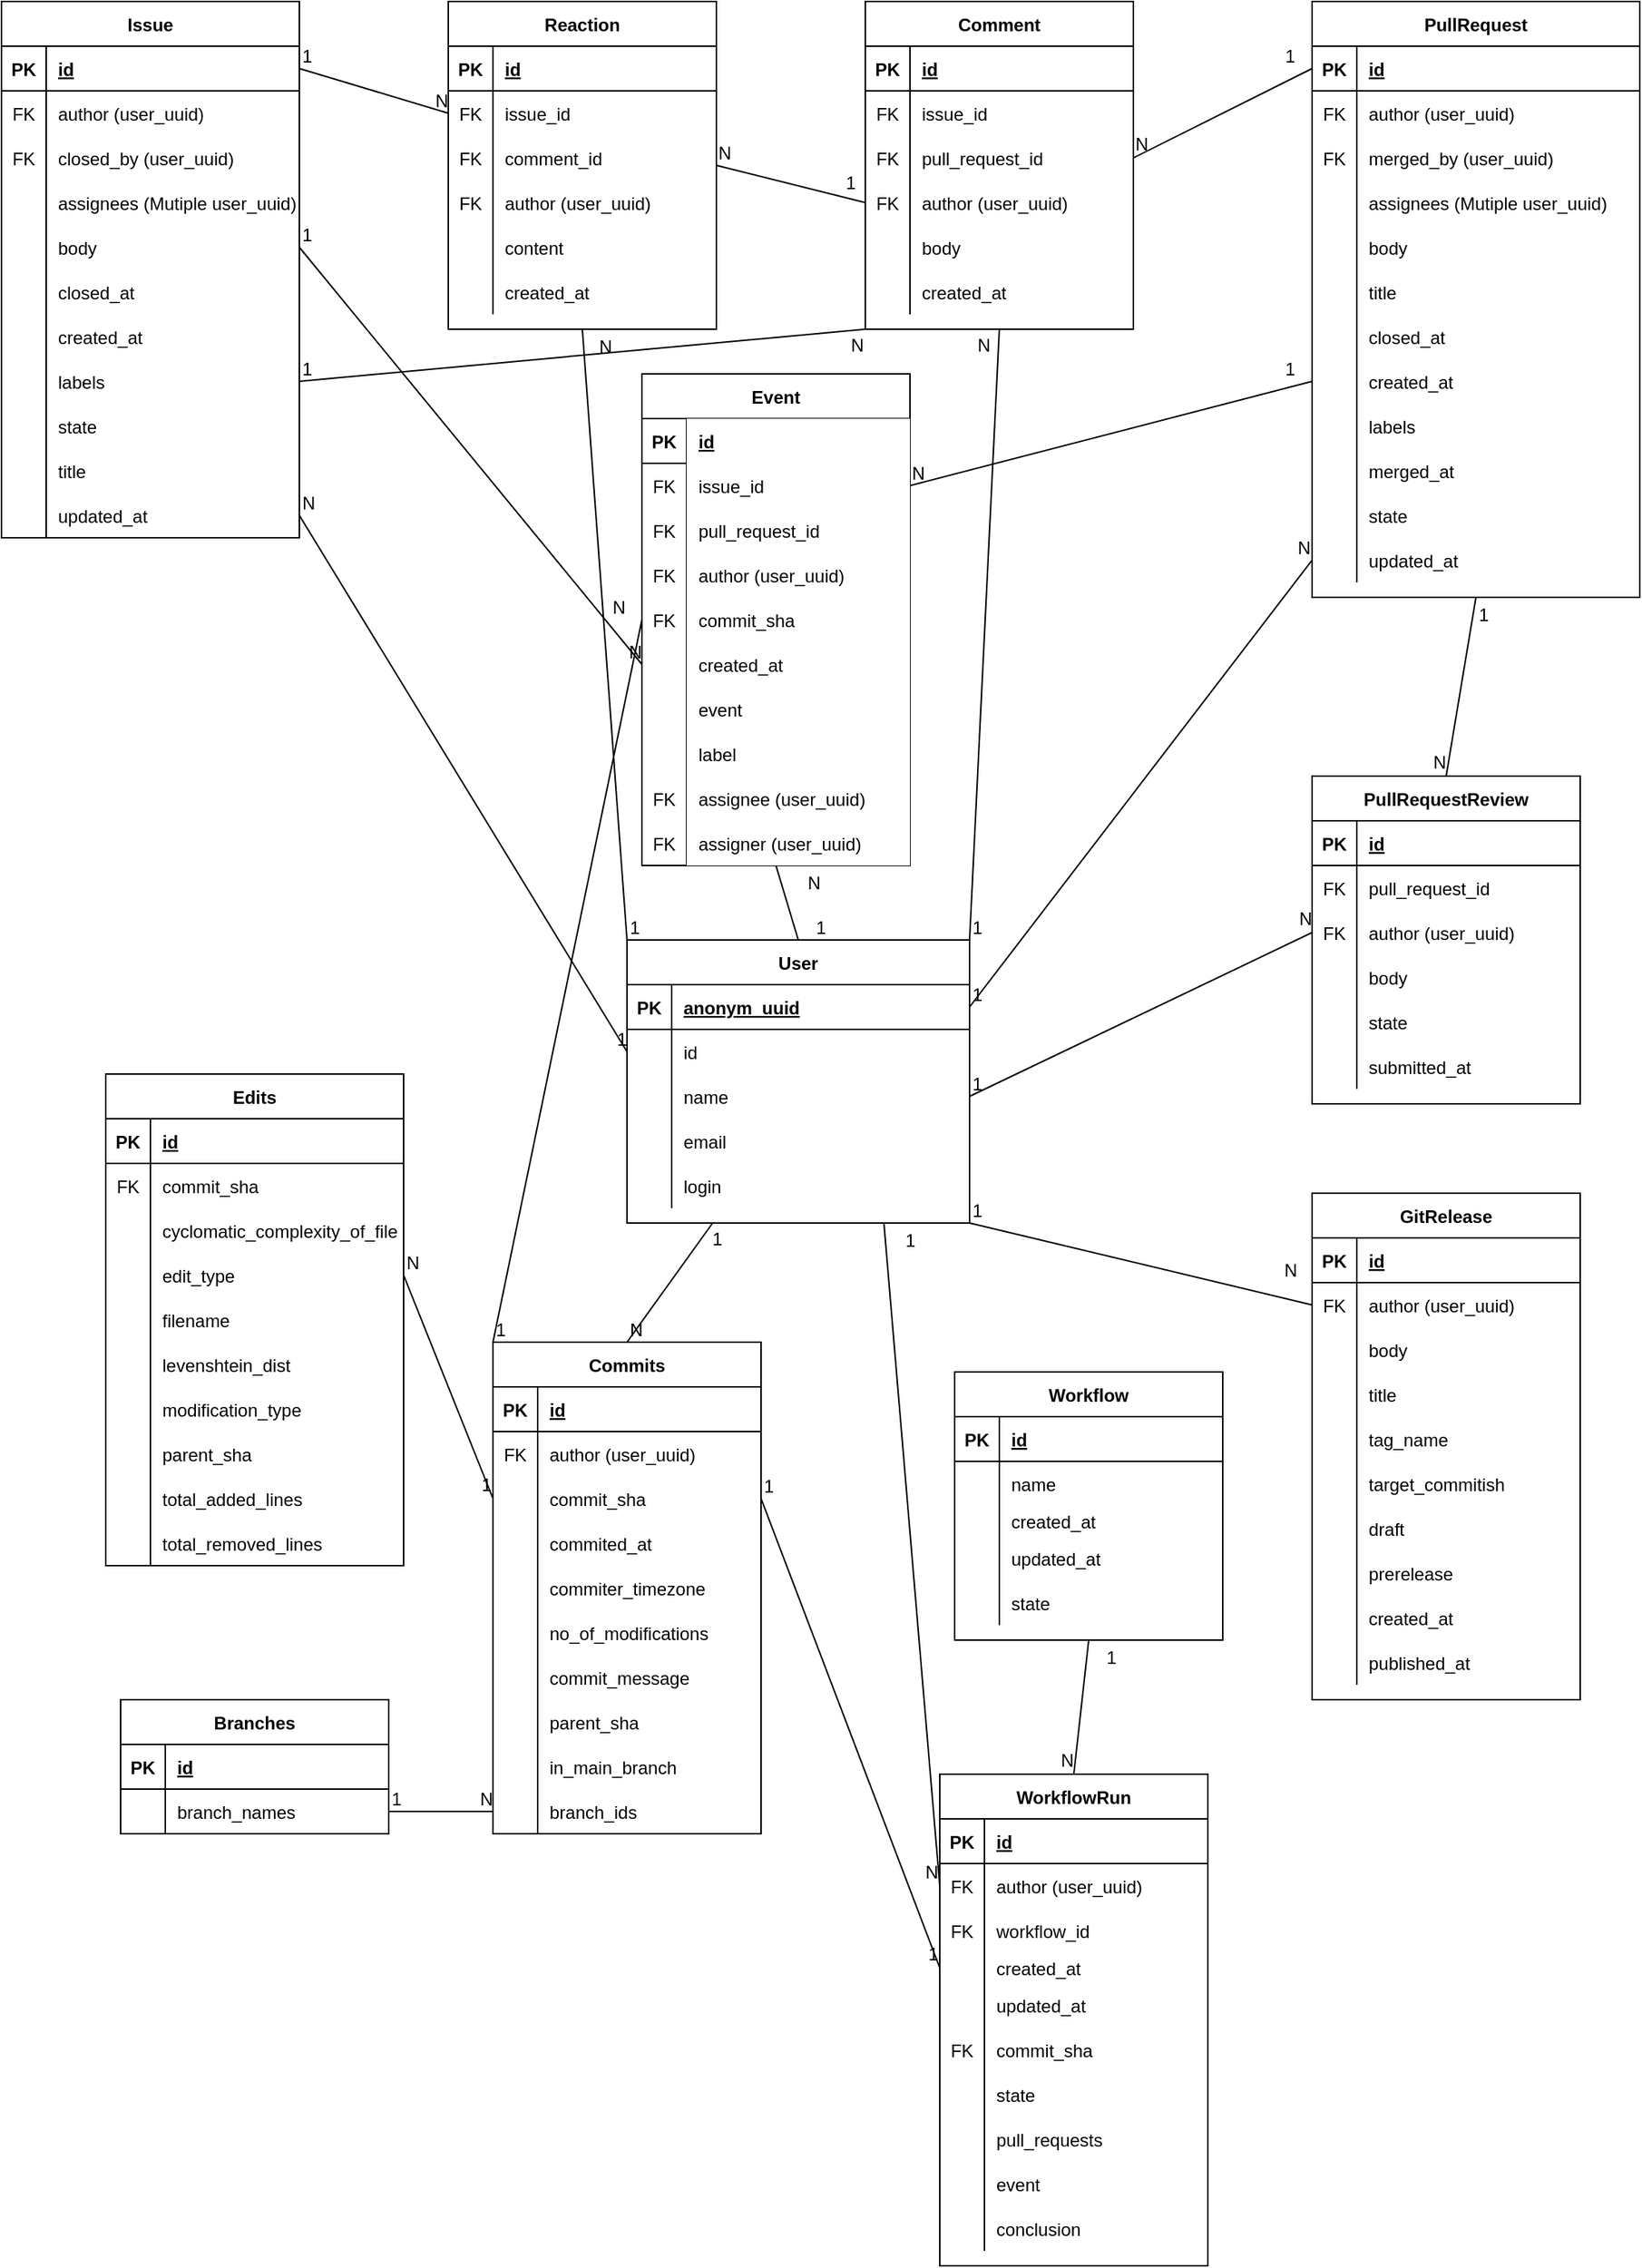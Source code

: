 <mxfile version="14.5.0" type="github">
  <diagram id="6Mdzc8ygmaydNEIKeNp-" name="Page-1">
    <mxGraphModel dx="509" dy="846" grid="1" gridSize="10" guides="1" tooltips="1" connect="1" arrows="1" fold="1" page="1" pageScale="1" pageWidth="1169" pageHeight="1654" math="0" shadow="0">
      <root>
        <mxCell id="0" />
        <mxCell id="1" parent="0" />
        <mxCell id="_rzTjGfkwyrFqKdEj2ud-1" value="Issue" style="shape=table;startSize=30;container=1;collapsible=1;childLayout=tableLayout;fixedRows=1;rowLines=0;fontStyle=1;align=center;resizeLast=1;" parent="1" vertex="1">
          <mxGeometry x="40" y="20" width="200" height="360" as="geometry" />
        </mxCell>
        <mxCell id="_rzTjGfkwyrFqKdEj2ud-2" value="" style="shape=partialRectangle;collapsible=0;dropTarget=0;pointerEvents=0;fillColor=none;top=0;left=0;bottom=1;right=0;points=[[0,0.5],[1,0.5]];portConstraint=eastwest;" parent="_rzTjGfkwyrFqKdEj2ud-1" vertex="1">
          <mxGeometry y="30" width="200" height="30" as="geometry" />
        </mxCell>
        <mxCell id="_rzTjGfkwyrFqKdEj2ud-3" value="PK" style="shape=partialRectangle;connectable=0;fillColor=none;top=0;left=0;bottom=0;right=0;fontStyle=1;overflow=hidden;" parent="_rzTjGfkwyrFqKdEj2ud-2" vertex="1">
          <mxGeometry width="30" height="30" as="geometry" />
        </mxCell>
        <mxCell id="_rzTjGfkwyrFqKdEj2ud-4" value="id" style="shape=partialRectangle;connectable=0;fillColor=none;top=0;left=0;bottom=0;right=0;align=left;spacingLeft=6;fontStyle=5;overflow=hidden;" parent="_rzTjGfkwyrFqKdEj2ud-2" vertex="1">
          <mxGeometry x="30" width="170" height="30" as="geometry" />
        </mxCell>
        <mxCell id="kxjRacZLQ6pQpNQx_jre-275" value="" style="shape=partialRectangle;collapsible=0;dropTarget=0;pointerEvents=0;fillColor=none;top=0;left=0;bottom=0;right=0;points=[[0,0.5],[1,0.5]];portConstraint=eastwest;" parent="_rzTjGfkwyrFqKdEj2ud-1" vertex="1">
          <mxGeometry y="60" width="200" height="30" as="geometry" />
        </mxCell>
        <mxCell id="kxjRacZLQ6pQpNQx_jre-276" value="FK" style="shape=partialRectangle;connectable=0;fillColor=none;top=0;left=0;bottom=0;right=0;fontStyle=0;overflow=hidden;" parent="kxjRacZLQ6pQpNQx_jre-275" vertex="1">
          <mxGeometry width="30" height="30" as="geometry" />
        </mxCell>
        <mxCell id="kxjRacZLQ6pQpNQx_jre-277" value="author (user_uuid)" style="shape=partialRectangle;connectable=0;fillColor=none;top=0;left=0;bottom=0;right=0;align=left;spacingLeft=6;fontStyle=0;overflow=hidden;" parent="kxjRacZLQ6pQpNQx_jre-275" vertex="1">
          <mxGeometry x="30" width="170" height="30" as="geometry" />
        </mxCell>
        <mxCell id="kxjRacZLQ6pQpNQx_jre-8" value="" style="shape=partialRectangle;collapsible=0;dropTarget=0;pointerEvents=0;fillColor=none;top=0;left=0;bottom=0;right=0;points=[[0,0.5],[1,0.5]];portConstraint=eastwest;" parent="_rzTjGfkwyrFqKdEj2ud-1" vertex="1">
          <mxGeometry y="90" width="200" height="30" as="geometry" />
        </mxCell>
        <mxCell id="kxjRacZLQ6pQpNQx_jre-9" value="FK" style="shape=partialRectangle;connectable=0;fillColor=none;top=0;left=0;bottom=0;right=0;editable=1;overflow=hidden;" parent="kxjRacZLQ6pQpNQx_jre-8" vertex="1">
          <mxGeometry width="30" height="30" as="geometry" />
        </mxCell>
        <mxCell id="kxjRacZLQ6pQpNQx_jre-10" value="closed_by (user_uuid)" style="shape=partialRectangle;connectable=0;fillColor=none;top=0;left=0;bottom=0;right=0;align=left;spacingLeft=6;overflow=hidden;" parent="kxjRacZLQ6pQpNQx_jre-8" vertex="1">
          <mxGeometry x="30" width="170" height="30" as="geometry" />
        </mxCell>
        <mxCell id="_rzTjGfkwyrFqKdEj2ud-5" value="" style="shape=partialRectangle;collapsible=0;dropTarget=0;pointerEvents=0;fillColor=none;top=0;left=0;bottom=0;right=0;points=[[0,0.5],[1,0.5]];portConstraint=eastwest;" parent="_rzTjGfkwyrFqKdEj2ud-1" vertex="1">
          <mxGeometry y="120" width="200" height="30" as="geometry" />
        </mxCell>
        <mxCell id="_rzTjGfkwyrFqKdEj2ud-6" value="" style="shape=partialRectangle;connectable=0;fillColor=none;top=0;left=0;bottom=0;right=0;editable=1;overflow=hidden;" parent="_rzTjGfkwyrFqKdEj2ud-5" vertex="1">
          <mxGeometry width="30" height="30" as="geometry" />
        </mxCell>
        <mxCell id="_rzTjGfkwyrFqKdEj2ud-7" value="assignees  (Mutiple user_uuid)" style="shape=partialRectangle;connectable=0;fillColor=none;top=0;left=0;bottom=0;right=0;align=left;spacingLeft=6;overflow=hidden;" parent="_rzTjGfkwyrFqKdEj2ud-5" vertex="1">
          <mxGeometry x="30" width="170" height="30" as="geometry" />
        </mxCell>
        <mxCell id="_rzTjGfkwyrFqKdEj2ud-11" value="" style="shape=partialRectangle;collapsible=0;dropTarget=0;pointerEvents=0;fillColor=none;top=0;left=0;bottom=0;right=0;points=[[0,0.5],[1,0.5]];portConstraint=eastwest;" parent="_rzTjGfkwyrFqKdEj2ud-1" vertex="1">
          <mxGeometry y="150" width="200" height="30" as="geometry" />
        </mxCell>
        <mxCell id="_rzTjGfkwyrFqKdEj2ud-12" value="" style="shape=partialRectangle;connectable=0;fillColor=none;top=0;left=0;bottom=0;right=0;editable=1;overflow=hidden;" parent="_rzTjGfkwyrFqKdEj2ud-11" vertex="1">
          <mxGeometry width="30" height="30" as="geometry" />
        </mxCell>
        <mxCell id="_rzTjGfkwyrFqKdEj2ud-13" value="body" style="shape=partialRectangle;connectable=0;fillColor=none;top=0;left=0;bottom=0;right=0;align=left;spacingLeft=6;overflow=hidden;" parent="_rzTjGfkwyrFqKdEj2ud-11" vertex="1">
          <mxGeometry x="30" width="170" height="30" as="geometry" />
        </mxCell>
        <mxCell id="kxjRacZLQ6pQpNQx_jre-5" value="" style="shape=partialRectangle;collapsible=0;dropTarget=0;pointerEvents=0;fillColor=none;top=0;left=0;bottom=0;right=0;points=[[0,0.5],[1,0.5]];portConstraint=eastwest;" parent="_rzTjGfkwyrFqKdEj2ud-1" vertex="1">
          <mxGeometry y="180" width="200" height="30" as="geometry" />
        </mxCell>
        <mxCell id="kxjRacZLQ6pQpNQx_jre-6" value="" style="shape=partialRectangle;connectable=0;fillColor=none;top=0;left=0;bottom=0;right=0;editable=1;overflow=hidden;" parent="kxjRacZLQ6pQpNQx_jre-5" vertex="1">
          <mxGeometry width="30" height="30" as="geometry" />
        </mxCell>
        <mxCell id="kxjRacZLQ6pQpNQx_jre-7" value="closed_at" style="shape=partialRectangle;connectable=0;fillColor=none;top=0;left=0;bottom=0;right=0;align=left;spacingLeft=6;overflow=hidden;" parent="kxjRacZLQ6pQpNQx_jre-5" vertex="1">
          <mxGeometry x="30" width="170" height="30" as="geometry" />
        </mxCell>
        <mxCell id="kxjRacZLQ6pQpNQx_jre-11" value="" style="shape=partialRectangle;collapsible=0;dropTarget=0;pointerEvents=0;fillColor=none;top=0;left=0;bottom=0;right=0;points=[[0,0.5],[1,0.5]];portConstraint=eastwest;" parent="_rzTjGfkwyrFqKdEj2ud-1" vertex="1">
          <mxGeometry y="210" width="200" height="30" as="geometry" />
        </mxCell>
        <mxCell id="kxjRacZLQ6pQpNQx_jre-12" value="" style="shape=partialRectangle;connectable=0;fillColor=none;top=0;left=0;bottom=0;right=0;editable=1;overflow=hidden;" parent="kxjRacZLQ6pQpNQx_jre-11" vertex="1">
          <mxGeometry width="30" height="30" as="geometry" />
        </mxCell>
        <mxCell id="kxjRacZLQ6pQpNQx_jre-13" value="created_at" style="shape=partialRectangle;connectable=0;fillColor=none;top=0;left=0;bottom=0;right=0;align=left;spacingLeft=6;overflow=hidden;" parent="kxjRacZLQ6pQpNQx_jre-11" vertex="1">
          <mxGeometry x="30" width="170" height="30" as="geometry" />
        </mxCell>
        <mxCell id="kxjRacZLQ6pQpNQx_jre-14" value="" style="shape=partialRectangle;collapsible=0;dropTarget=0;pointerEvents=0;fillColor=none;top=0;left=0;bottom=0;right=0;points=[[0,0.5],[1,0.5]];portConstraint=eastwest;" parent="_rzTjGfkwyrFqKdEj2ud-1" vertex="1">
          <mxGeometry y="240" width="200" height="30" as="geometry" />
        </mxCell>
        <mxCell id="kxjRacZLQ6pQpNQx_jre-15" value="" style="shape=partialRectangle;connectable=0;fillColor=none;top=0;left=0;bottom=0;right=0;editable=1;overflow=hidden;" parent="kxjRacZLQ6pQpNQx_jre-14" vertex="1">
          <mxGeometry width="30" height="30" as="geometry" />
        </mxCell>
        <mxCell id="kxjRacZLQ6pQpNQx_jre-16" value="labels" style="shape=partialRectangle;connectable=0;fillColor=none;top=0;left=0;bottom=0;right=0;align=left;spacingLeft=6;overflow=hidden;" parent="kxjRacZLQ6pQpNQx_jre-14" vertex="1">
          <mxGeometry x="30" width="170" height="30" as="geometry" />
        </mxCell>
        <mxCell id="kxjRacZLQ6pQpNQx_jre-23" value="" style="shape=partialRectangle;collapsible=0;dropTarget=0;pointerEvents=0;fillColor=none;top=0;left=0;bottom=0;right=0;points=[[0,0.5],[1,0.5]];portConstraint=eastwest;" parent="_rzTjGfkwyrFqKdEj2ud-1" vertex="1">
          <mxGeometry y="270" width="200" height="30" as="geometry" />
        </mxCell>
        <mxCell id="kxjRacZLQ6pQpNQx_jre-24" value="" style="shape=partialRectangle;connectable=0;fillColor=none;top=0;left=0;bottom=0;right=0;editable=1;overflow=hidden;" parent="kxjRacZLQ6pQpNQx_jre-23" vertex="1">
          <mxGeometry width="30" height="30" as="geometry" />
        </mxCell>
        <mxCell id="kxjRacZLQ6pQpNQx_jre-25" value="state" style="shape=partialRectangle;connectable=0;fillColor=none;top=0;left=0;bottom=0;right=0;align=left;spacingLeft=6;overflow=hidden;" parent="kxjRacZLQ6pQpNQx_jre-23" vertex="1">
          <mxGeometry x="30" width="170" height="30" as="geometry" />
        </mxCell>
        <mxCell id="kxjRacZLQ6pQpNQx_jre-26" value="" style="shape=partialRectangle;collapsible=0;dropTarget=0;pointerEvents=0;fillColor=none;top=0;left=0;bottom=0;right=0;points=[[0,0.5],[1,0.5]];portConstraint=eastwest;" parent="_rzTjGfkwyrFqKdEj2ud-1" vertex="1">
          <mxGeometry y="300" width="200" height="30" as="geometry" />
        </mxCell>
        <mxCell id="kxjRacZLQ6pQpNQx_jre-27" value="" style="shape=partialRectangle;connectable=0;fillColor=none;top=0;left=0;bottom=0;right=0;editable=1;overflow=hidden;" parent="kxjRacZLQ6pQpNQx_jre-26" vertex="1">
          <mxGeometry width="30" height="30" as="geometry" />
        </mxCell>
        <mxCell id="kxjRacZLQ6pQpNQx_jre-28" value="title" style="shape=partialRectangle;connectable=0;fillColor=none;top=0;left=0;bottom=0;right=0;align=left;spacingLeft=6;overflow=hidden;" parent="kxjRacZLQ6pQpNQx_jre-26" vertex="1">
          <mxGeometry x="30" width="170" height="30" as="geometry" />
        </mxCell>
        <mxCell id="kxjRacZLQ6pQpNQx_jre-29" value="" style="shape=partialRectangle;collapsible=0;dropTarget=0;pointerEvents=0;fillColor=none;top=0;left=0;bottom=0;right=0;points=[[0,0.5],[1,0.5]];portConstraint=eastwest;" parent="_rzTjGfkwyrFqKdEj2ud-1" vertex="1">
          <mxGeometry y="330" width="200" height="30" as="geometry" />
        </mxCell>
        <mxCell id="kxjRacZLQ6pQpNQx_jre-30" value="" style="shape=partialRectangle;connectable=0;fillColor=none;top=0;left=0;bottom=0;right=0;editable=1;overflow=hidden;" parent="kxjRacZLQ6pQpNQx_jre-29" vertex="1">
          <mxGeometry width="30" height="30" as="geometry" />
        </mxCell>
        <mxCell id="kxjRacZLQ6pQpNQx_jre-31" value="updated_at" style="shape=partialRectangle;connectable=0;fillColor=none;top=0;left=0;bottom=0;right=0;align=left;spacingLeft=6;overflow=hidden;" parent="kxjRacZLQ6pQpNQx_jre-29" vertex="1">
          <mxGeometry x="30" width="170" height="30" as="geometry" />
        </mxCell>
        <mxCell id="kxjRacZLQ6pQpNQx_jre-44" value="Comment" style="shape=table;startSize=30;container=1;collapsible=1;childLayout=tableLayout;fixedRows=1;rowLines=0;fontStyle=1;align=center;resizeLast=1;" parent="1" vertex="1">
          <mxGeometry x="620" y="20" width="180" height="220" as="geometry" />
        </mxCell>
        <mxCell id="kxjRacZLQ6pQpNQx_jre-45" value="" style="shape=partialRectangle;collapsible=0;dropTarget=0;pointerEvents=0;fillColor=none;top=0;left=0;bottom=1;right=0;points=[[0,0.5],[1,0.5]];portConstraint=eastwest;" parent="kxjRacZLQ6pQpNQx_jre-44" vertex="1">
          <mxGeometry y="30" width="180" height="30" as="geometry" />
        </mxCell>
        <mxCell id="kxjRacZLQ6pQpNQx_jre-46" value="PK" style="shape=partialRectangle;connectable=0;fillColor=none;top=0;left=0;bottom=0;right=0;fontStyle=1;overflow=hidden;" parent="kxjRacZLQ6pQpNQx_jre-45" vertex="1">
          <mxGeometry width="30" height="30" as="geometry" />
        </mxCell>
        <mxCell id="kxjRacZLQ6pQpNQx_jre-47" value="id" style="shape=partialRectangle;connectable=0;fillColor=none;top=0;left=0;bottom=0;right=0;align=left;spacingLeft=6;fontStyle=5;overflow=hidden;" parent="kxjRacZLQ6pQpNQx_jre-45" vertex="1">
          <mxGeometry x="30" width="150" height="30" as="geometry" />
        </mxCell>
        <mxCell id="kxjRacZLQ6pQpNQx_jre-61" value="" style="shape=partialRectangle;collapsible=0;dropTarget=0;pointerEvents=0;fillColor=none;top=0;left=0;bottom=0;right=0;points=[[0,0.5],[1,0.5]];portConstraint=eastwest;" parent="kxjRacZLQ6pQpNQx_jre-44" vertex="1">
          <mxGeometry y="60" width="180" height="30" as="geometry" />
        </mxCell>
        <mxCell id="kxjRacZLQ6pQpNQx_jre-62" value="FK" style="shape=partialRectangle;connectable=0;fillColor=none;top=0;left=0;bottom=0;right=0;fontStyle=0;overflow=hidden;" parent="kxjRacZLQ6pQpNQx_jre-61" vertex="1">
          <mxGeometry width="30" height="30" as="geometry" />
        </mxCell>
        <mxCell id="kxjRacZLQ6pQpNQx_jre-63" value="issue_id" style="shape=partialRectangle;connectable=0;fillColor=none;top=0;left=0;bottom=0;right=0;align=left;spacingLeft=6;fontStyle=0;overflow=hidden;" parent="kxjRacZLQ6pQpNQx_jre-61" vertex="1">
          <mxGeometry x="30" width="150" height="30" as="geometry" />
        </mxCell>
        <mxCell id="kxjRacZLQ6pQpNQx_jre-267" value="" style="shape=partialRectangle;collapsible=0;dropTarget=0;pointerEvents=0;fillColor=none;top=0;left=0;bottom=0;right=0;points=[[0,0.5],[1,0.5]];portConstraint=eastwest;" parent="kxjRacZLQ6pQpNQx_jre-44" vertex="1">
          <mxGeometry y="90" width="180" height="30" as="geometry" />
        </mxCell>
        <mxCell id="kxjRacZLQ6pQpNQx_jre-268" value="FK" style="shape=partialRectangle;connectable=0;fillColor=none;top=0;left=0;bottom=0;right=0;fontStyle=0;overflow=hidden;" parent="kxjRacZLQ6pQpNQx_jre-267" vertex="1">
          <mxGeometry width="30" height="30" as="geometry" />
        </mxCell>
        <mxCell id="kxjRacZLQ6pQpNQx_jre-269" value="pull_request_id" style="shape=partialRectangle;connectable=0;fillColor=none;top=0;left=0;bottom=0;right=0;align=left;spacingLeft=6;fontStyle=0;overflow=hidden;" parent="kxjRacZLQ6pQpNQx_jre-267" vertex="1">
          <mxGeometry x="30" width="150" height="30" as="geometry" />
        </mxCell>
        <mxCell id="kxjRacZLQ6pQpNQx_jre-54" value="" style="shape=partialRectangle;collapsible=0;dropTarget=0;pointerEvents=0;fillColor=none;top=0;left=0;bottom=0;right=0;points=[[0,0.5],[1,0.5]];portConstraint=eastwest;" parent="kxjRacZLQ6pQpNQx_jre-44" vertex="1">
          <mxGeometry y="120" width="180" height="30" as="geometry" />
        </mxCell>
        <mxCell id="kxjRacZLQ6pQpNQx_jre-55" value="FK" style="shape=partialRectangle;connectable=0;fillColor=none;top=0;left=0;bottom=0;right=0;editable=1;overflow=hidden;" parent="kxjRacZLQ6pQpNQx_jre-54" vertex="1">
          <mxGeometry width="30" height="30" as="geometry" />
        </mxCell>
        <mxCell id="kxjRacZLQ6pQpNQx_jre-56" value="author  (user_uuid)" style="shape=partialRectangle;connectable=0;fillColor=none;top=0;left=0;bottom=0;right=0;align=left;spacingLeft=6;overflow=hidden;" parent="kxjRacZLQ6pQpNQx_jre-54" vertex="1">
          <mxGeometry x="30" width="150" height="30" as="geometry" />
        </mxCell>
        <mxCell id="kxjRacZLQ6pQpNQx_jre-48" value="" style="shape=partialRectangle;collapsible=0;dropTarget=0;pointerEvents=0;fillColor=none;top=0;left=0;bottom=0;right=0;points=[[0,0.5],[1,0.5]];portConstraint=eastwest;" parent="kxjRacZLQ6pQpNQx_jre-44" vertex="1">
          <mxGeometry y="150" width="180" height="30" as="geometry" />
        </mxCell>
        <mxCell id="kxjRacZLQ6pQpNQx_jre-49" value="" style="shape=partialRectangle;connectable=0;fillColor=none;top=0;left=0;bottom=0;right=0;editable=1;overflow=hidden;" parent="kxjRacZLQ6pQpNQx_jre-48" vertex="1">
          <mxGeometry width="30" height="30" as="geometry" />
        </mxCell>
        <mxCell id="kxjRacZLQ6pQpNQx_jre-50" value="body" style="shape=partialRectangle;connectable=0;fillColor=none;top=0;left=0;bottom=0;right=0;align=left;spacingLeft=6;overflow=hidden;" parent="kxjRacZLQ6pQpNQx_jre-48" vertex="1">
          <mxGeometry x="30" width="150" height="30" as="geometry" />
        </mxCell>
        <mxCell id="kxjRacZLQ6pQpNQx_jre-51" value="" style="shape=partialRectangle;collapsible=0;dropTarget=0;pointerEvents=0;fillColor=none;top=0;left=0;bottom=0;right=0;points=[[0,0.5],[1,0.5]];portConstraint=eastwest;" parent="kxjRacZLQ6pQpNQx_jre-44" vertex="1">
          <mxGeometry y="180" width="180" height="30" as="geometry" />
        </mxCell>
        <mxCell id="kxjRacZLQ6pQpNQx_jre-52" value="" style="shape=partialRectangle;connectable=0;fillColor=none;top=0;left=0;bottom=0;right=0;editable=1;overflow=hidden;" parent="kxjRacZLQ6pQpNQx_jre-51" vertex="1">
          <mxGeometry width="30" height="30" as="geometry" />
        </mxCell>
        <mxCell id="kxjRacZLQ6pQpNQx_jre-53" value="created_at" style="shape=partialRectangle;connectable=0;fillColor=none;top=0;left=0;bottom=0;right=0;align=left;spacingLeft=6;overflow=hidden;" parent="kxjRacZLQ6pQpNQx_jre-51" vertex="1">
          <mxGeometry x="30" width="150" height="30" as="geometry" />
        </mxCell>
        <mxCell id="kxjRacZLQ6pQpNQx_jre-121" value="Reaction" style="shape=table;startSize=30;container=1;collapsible=1;childLayout=tableLayout;fixedRows=1;rowLines=0;fontStyle=1;align=center;resizeLast=1;" parent="1" vertex="1">
          <mxGeometry x="340" y="20" width="180" height="220" as="geometry" />
        </mxCell>
        <mxCell id="kxjRacZLQ6pQpNQx_jre-122" value="" style="shape=partialRectangle;collapsible=0;dropTarget=0;pointerEvents=0;fillColor=none;top=0;left=0;bottom=1;right=0;points=[[0,0.5],[1,0.5]];portConstraint=eastwest;" parent="kxjRacZLQ6pQpNQx_jre-121" vertex="1">
          <mxGeometry y="30" width="180" height="30" as="geometry" />
        </mxCell>
        <mxCell id="kxjRacZLQ6pQpNQx_jre-123" value="PK" style="shape=partialRectangle;connectable=0;fillColor=none;top=0;left=0;bottom=0;right=0;fontStyle=1;overflow=hidden;" parent="kxjRacZLQ6pQpNQx_jre-122" vertex="1">
          <mxGeometry width="30" height="30" as="geometry" />
        </mxCell>
        <mxCell id="kxjRacZLQ6pQpNQx_jre-124" value="id" style="shape=partialRectangle;connectable=0;fillColor=none;top=0;left=0;bottom=0;right=0;align=left;spacingLeft=6;fontStyle=5;overflow=hidden;" parent="kxjRacZLQ6pQpNQx_jre-122" vertex="1">
          <mxGeometry x="30" width="150" height="30" as="geometry" />
        </mxCell>
        <mxCell id="kxjRacZLQ6pQpNQx_jre-125" value="" style="shape=partialRectangle;collapsible=0;dropTarget=0;pointerEvents=0;fillColor=none;top=0;left=0;bottom=0;right=0;points=[[0,0.5],[1,0.5]];portConstraint=eastwest;" parent="kxjRacZLQ6pQpNQx_jre-121" vertex="1">
          <mxGeometry y="60" width="180" height="30" as="geometry" />
        </mxCell>
        <mxCell id="kxjRacZLQ6pQpNQx_jre-126" value="FK" style="shape=partialRectangle;connectable=0;fillColor=none;top=0;left=0;bottom=0;right=0;fontStyle=0;overflow=hidden;" parent="kxjRacZLQ6pQpNQx_jre-125" vertex="1">
          <mxGeometry width="30" height="30" as="geometry" />
        </mxCell>
        <mxCell id="kxjRacZLQ6pQpNQx_jre-127" value="issue_id" style="shape=partialRectangle;connectable=0;fillColor=none;top=0;left=0;bottom=0;right=0;align=left;spacingLeft=6;fontStyle=0;overflow=hidden;" parent="kxjRacZLQ6pQpNQx_jre-125" vertex="1">
          <mxGeometry x="30" width="150" height="30" as="geometry" />
        </mxCell>
        <mxCell id="kxjRacZLQ6pQpNQx_jre-140" value="" style="shape=partialRectangle;collapsible=0;dropTarget=0;pointerEvents=0;fillColor=none;top=0;left=0;bottom=0;right=0;points=[[0,0.5],[1,0.5]];portConstraint=eastwest;" parent="kxjRacZLQ6pQpNQx_jre-121" vertex="1">
          <mxGeometry y="90" width="180" height="30" as="geometry" />
        </mxCell>
        <mxCell id="kxjRacZLQ6pQpNQx_jre-141" value="FK" style="shape=partialRectangle;connectable=0;fillColor=none;top=0;left=0;bottom=0;right=0;fontStyle=0;overflow=hidden;" parent="kxjRacZLQ6pQpNQx_jre-140" vertex="1">
          <mxGeometry width="30" height="30" as="geometry" />
        </mxCell>
        <mxCell id="kxjRacZLQ6pQpNQx_jre-142" value="comment_id" style="shape=partialRectangle;connectable=0;fillColor=none;top=0;left=0;bottom=0;right=0;align=left;spacingLeft=6;fontStyle=0;overflow=hidden;" parent="kxjRacZLQ6pQpNQx_jre-140" vertex="1">
          <mxGeometry x="30" width="150" height="30" as="geometry" />
        </mxCell>
        <mxCell id="kxjRacZLQ6pQpNQx_jre-134" value="" style="shape=partialRectangle;collapsible=0;dropTarget=0;pointerEvents=0;fillColor=none;top=0;left=0;bottom=0;right=0;points=[[0,0.5],[1,0.5]];portConstraint=eastwest;" parent="kxjRacZLQ6pQpNQx_jre-121" vertex="1">
          <mxGeometry y="120" width="180" height="30" as="geometry" />
        </mxCell>
        <mxCell id="kxjRacZLQ6pQpNQx_jre-135" value="FK" style="shape=partialRectangle;connectable=0;fillColor=none;top=0;left=0;bottom=0;right=0;editable=1;overflow=hidden;" parent="kxjRacZLQ6pQpNQx_jre-134" vertex="1">
          <mxGeometry width="30" height="30" as="geometry" />
        </mxCell>
        <mxCell id="kxjRacZLQ6pQpNQx_jre-136" value="author  (user_uuid)" style="shape=partialRectangle;connectable=0;fillColor=none;top=0;left=0;bottom=0;right=0;align=left;spacingLeft=6;overflow=hidden;" parent="kxjRacZLQ6pQpNQx_jre-134" vertex="1">
          <mxGeometry x="30" width="150" height="30" as="geometry" />
        </mxCell>
        <mxCell id="kxjRacZLQ6pQpNQx_jre-128" value="" style="shape=partialRectangle;collapsible=0;dropTarget=0;pointerEvents=0;fillColor=none;top=0;left=0;bottom=0;right=0;points=[[0,0.5],[1,0.5]];portConstraint=eastwest;" parent="kxjRacZLQ6pQpNQx_jre-121" vertex="1">
          <mxGeometry y="150" width="180" height="30" as="geometry" />
        </mxCell>
        <mxCell id="kxjRacZLQ6pQpNQx_jre-129" value="" style="shape=partialRectangle;connectable=0;fillColor=none;top=0;left=0;bottom=0;right=0;editable=1;overflow=hidden;" parent="kxjRacZLQ6pQpNQx_jre-128" vertex="1">
          <mxGeometry width="30" height="30" as="geometry" />
        </mxCell>
        <mxCell id="kxjRacZLQ6pQpNQx_jre-130" value="content" style="shape=partialRectangle;connectable=0;fillColor=none;top=0;left=0;bottom=0;right=0;align=left;spacingLeft=6;overflow=hidden;" parent="kxjRacZLQ6pQpNQx_jre-128" vertex="1">
          <mxGeometry x="30" width="150" height="30" as="geometry" />
        </mxCell>
        <mxCell id="kxjRacZLQ6pQpNQx_jre-131" value="" style="shape=partialRectangle;collapsible=0;dropTarget=0;pointerEvents=0;fillColor=none;top=0;left=0;bottom=0;right=0;points=[[0,0.5],[1,0.5]];portConstraint=eastwest;" parent="kxjRacZLQ6pQpNQx_jre-121" vertex="1">
          <mxGeometry y="180" width="180" height="30" as="geometry" />
        </mxCell>
        <mxCell id="kxjRacZLQ6pQpNQx_jre-132" value="" style="shape=partialRectangle;connectable=0;fillColor=none;top=0;left=0;bottom=0;right=0;editable=1;overflow=hidden;" parent="kxjRacZLQ6pQpNQx_jre-131" vertex="1">
          <mxGeometry width="30" height="30" as="geometry" />
        </mxCell>
        <mxCell id="kxjRacZLQ6pQpNQx_jre-133" value="created_at" style="shape=partialRectangle;connectable=0;fillColor=none;top=0;left=0;bottom=0;right=0;align=left;spacingLeft=6;overflow=hidden;" parent="kxjRacZLQ6pQpNQx_jre-131" vertex="1">
          <mxGeometry x="30" width="150" height="30" as="geometry" />
        </mxCell>
        <mxCell id="kxjRacZLQ6pQpNQx_jre-143" value="User" style="shape=table;startSize=30;container=1;collapsible=1;childLayout=tableLayout;fixedRows=1;rowLines=0;fontStyle=1;align=center;resizeLast=1;" parent="1" vertex="1">
          <mxGeometry x="460" y="650" width="230" height="190" as="geometry" />
        </mxCell>
        <mxCell id="kxjRacZLQ6pQpNQx_jre-144" value="" style="shape=partialRectangle;collapsible=0;dropTarget=0;pointerEvents=0;fillColor=none;top=0;left=0;bottom=1;right=0;points=[[0,0.5],[1,0.5]];portConstraint=eastwest;" parent="kxjRacZLQ6pQpNQx_jre-143" vertex="1">
          <mxGeometry y="30" width="230" height="30" as="geometry" />
        </mxCell>
        <mxCell id="kxjRacZLQ6pQpNQx_jre-145" value="PK" style="shape=partialRectangle;connectable=0;fillColor=none;top=0;left=0;bottom=0;right=0;fontStyle=1;overflow=hidden;" parent="kxjRacZLQ6pQpNQx_jre-144" vertex="1">
          <mxGeometry width="30" height="30" as="geometry" />
        </mxCell>
        <mxCell id="kxjRacZLQ6pQpNQx_jre-146" value="anonym_uuid" style="shape=partialRectangle;connectable=0;fillColor=none;top=0;left=0;bottom=0;right=0;align=left;spacingLeft=6;fontStyle=5;overflow=hidden;" parent="kxjRacZLQ6pQpNQx_jre-144" vertex="1">
          <mxGeometry x="30" width="200" height="30" as="geometry" />
        </mxCell>
        <mxCell id="kxjRacZLQ6pQpNQx_jre-147" value="" style="shape=partialRectangle;collapsible=0;dropTarget=0;pointerEvents=0;fillColor=none;top=0;left=0;bottom=0;right=0;points=[[0,0.5],[1,0.5]];portConstraint=eastwest;" parent="kxjRacZLQ6pQpNQx_jre-143" vertex="1">
          <mxGeometry y="60" width="230" height="30" as="geometry" />
        </mxCell>
        <mxCell id="kxjRacZLQ6pQpNQx_jre-148" value="" style="shape=partialRectangle;connectable=0;fillColor=none;top=0;left=0;bottom=0;right=0;fontStyle=0;overflow=hidden;" parent="kxjRacZLQ6pQpNQx_jre-147" vertex="1">
          <mxGeometry width="30" height="30" as="geometry" />
        </mxCell>
        <mxCell id="kxjRacZLQ6pQpNQx_jre-149" value="id" style="shape=partialRectangle;connectable=0;fillColor=none;top=0;left=0;bottom=0;right=0;align=left;spacingLeft=6;fontStyle=0;overflow=hidden;" parent="kxjRacZLQ6pQpNQx_jre-147" vertex="1">
          <mxGeometry x="30" width="200" height="30" as="geometry" />
        </mxCell>
        <mxCell id="kxjRacZLQ6pQpNQx_jre-150" value="" style="shape=partialRectangle;collapsible=0;dropTarget=0;pointerEvents=0;fillColor=none;top=0;left=0;bottom=0;right=0;points=[[0,0.5],[1,0.5]];portConstraint=eastwest;" parent="kxjRacZLQ6pQpNQx_jre-143" vertex="1">
          <mxGeometry y="90" width="230" height="30" as="geometry" />
        </mxCell>
        <mxCell id="kxjRacZLQ6pQpNQx_jre-151" value="" style="shape=partialRectangle;connectable=0;fillColor=none;top=0;left=0;bottom=0;right=0;editable=1;overflow=hidden;" parent="kxjRacZLQ6pQpNQx_jre-150" vertex="1">
          <mxGeometry width="30" height="30" as="geometry" />
        </mxCell>
        <mxCell id="kxjRacZLQ6pQpNQx_jre-152" value="name" style="shape=partialRectangle;connectable=0;fillColor=none;top=0;left=0;bottom=0;right=0;align=left;spacingLeft=6;overflow=hidden;" parent="kxjRacZLQ6pQpNQx_jre-150" vertex="1">
          <mxGeometry x="30" width="200" height="30" as="geometry" />
        </mxCell>
        <mxCell id="kxjRacZLQ6pQpNQx_jre-153" value="" style="shape=partialRectangle;collapsible=0;dropTarget=0;pointerEvents=0;fillColor=none;top=0;left=0;bottom=0;right=0;points=[[0,0.5],[1,0.5]];portConstraint=eastwest;" parent="kxjRacZLQ6pQpNQx_jre-143" vertex="1">
          <mxGeometry y="120" width="230" height="30" as="geometry" />
        </mxCell>
        <mxCell id="kxjRacZLQ6pQpNQx_jre-154" value="" style="shape=partialRectangle;connectable=0;fillColor=none;top=0;left=0;bottom=0;right=0;editable=1;overflow=hidden;" parent="kxjRacZLQ6pQpNQx_jre-153" vertex="1">
          <mxGeometry width="30" height="30" as="geometry" />
        </mxCell>
        <mxCell id="kxjRacZLQ6pQpNQx_jre-155" value="email" style="shape=partialRectangle;connectable=0;fillColor=none;top=0;left=0;bottom=0;right=0;align=left;spacingLeft=6;overflow=hidden;" parent="kxjRacZLQ6pQpNQx_jre-153" vertex="1">
          <mxGeometry x="30" width="200" height="30" as="geometry" />
        </mxCell>
        <mxCell id="kxjRacZLQ6pQpNQx_jre-156" value="" style="shape=partialRectangle;collapsible=0;dropTarget=0;pointerEvents=0;fillColor=none;top=0;left=0;bottom=0;right=0;points=[[0,0.5],[1,0.5]];portConstraint=eastwest;" parent="kxjRacZLQ6pQpNQx_jre-143" vertex="1">
          <mxGeometry y="150" width="230" height="30" as="geometry" />
        </mxCell>
        <mxCell id="kxjRacZLQ6pQpNQx_jre-157" value="" style="shape=partialRectangle;connectable=0;fillColor=none;top=0;left=0;bottom=0;right=0;editable=1;overflow=hidden;" parent="kxjRacZLQ6pQpNQx_jre-156" vertex="1">
          <mxGeometry width="30" height="30" as="geometry" />
        </mxCell>
        <mxCell id="kxjRacZLQ6pQpNQx_jre-158" value="login" style="shape=partialRectangle;connectable=0;fillColor=none;top=0;left=0;bottom=0;right=0;align=left;spacingLeft=6;overflow=hidden;" parent="kxjRacZLQ6pQpNQx_jre-156" vertex="1">
          <mxGeometry x="30" width="200" height="30" as="geometry" />
        </mxCell>
        <mxCell id="kxjRacZLQ6pQpNQx_jre-164" value="PullRequest" style="shape=table;startSize=30;container=1;collapsible=1;childLayout=tableLayout;fixedRows=1;rowLines=0;fontStyle=1;align=center;resizeLast=1;" parent="1" vertex="1">
          <mxGeometry x="920" y="20" width="220" height="400" as="geometry" />
        </mxCell>
        <mxCell id="kxjRacZLQ6pQpNQx_jre-165" value="" style="shape=partialRectangle;collapsible=0;dropTarget=0;pointerEvents=0;fillColor=none;top=0;left=0;bottom=1;right=0;points=[[0,0.5],[1,0.5]];portConstraint=eastwest;" parent="kxjRacZLQ6pQpNQx_jre-164" vertex="1">
          <mxGeometry y="30" width="220" height="30" as="geometry" />
        </mxCell>
        <mxCell id="kxjRacZLQ6pQpNQx_jre-166" value="PK" style="shape=partialRectangle;connectable=0;fillColor=none;top=0;left=0;bottom=0;right=0;fontStyle=1;overflow=hidden;" parent="kxjRacZLQ6pQpNQx_jre-165" vertex="1">
          <mxGeometry width="30" height="30" as="geometry" />
        </mxCell>
        <mxCell id="kxjRacZLQ6pQpNQx_jre-167" value="id" style="shape=partialRectangle;connectable=0;fillColor=none;top=0;left=0;bottom=0;right=0;align=left;spacingLeft=6;fontStyle=5;overflow=hidden;" parent="kxjRacZLQ6pQpNQx_jre-165" vertex="1">
          <mxGeometry x="30" width="190" height="30" as="geometry" />
        </mxCell>
        <mxCell id="kxjRacZLQ6pQpNQx_jre-204" value="" style="shape=partialRectangle;collapsible=0;dropTarget=0;pointerEvents=0;fillColor=none;top=0;left=0;bottom=0;right=0;points=[[0,0.5],[1,0.5]];portConstraint=eastwest;" parent="kxjRacZLQ6pQpNQx_jre-164" vertex="1">
          <mxGeometry y="60" width="220" height="30" as="geometry" />
        </mxCell>
        <mxCell id="kxjRacZLQ6pQpNQx_jre-205" value="FK" style="shape=partialRectangle;connectable=0;fillColor=none;top=0;left=0;bottom=0;right=0;editable=1;overflow=hidden;" parent="kxjRacZLQ6pQpNQx_jre-204" vertex="1">
          <mxGeometry width="30" height="30" as="geometry" />
        </mxCell>
        <mxCell id="kxjRacZLQ6pQpNQx_jre-206" value="author  (user_uuid)" style="shape=partialRectangle;connectable=0;fillColor=none;top=0;left=0;bottom=0;right=0;align=left;spacingLeft=6;overflow=hidden;" parent="kxjRacZLQ6pQpNQx_jre-204" vertex="1">
          <mxGeometry x="30" width="190" height="30" as="geometry" />
        </mxCell>
        <mxCell id="kxjRacZLQ6pQpNQx_jre-238" value="" style="shape=partialRectangle;collapsible=0;dropTarget=0;pointerEvents=0;fillColor=none;top=0;left=0;bottom=0;right=0;points=[[0,0.5],[1,0.5]];portConstraint=eastwest;" parent="kxjRacZLQ6pQpNQx_jre-164" vertex="1">
          <mxGeometry y="90" width="220" height="30" as="geometry" />
        </mxCell>
        <mxCell id="kxjRacZLQ6pQpNQx_jre-239" value="FK" style="shape=partialRectangle;connectable=0;fillColor=none;top=0;left=0;bottom=0;right=0;editable=1;overflow=hidden;" parent="kxjRacZLQ6pQpNQx_jre-238" vertex="1">
          <mxGeometry width="30" height="30" as="geometry" />
        </mxCell>
        <mxCell id="kxjRacZLQ6pQpNQx_jre-240" value="merged_by  (user_uuid)" style="shape=partialRectangle;connectable=0;fillColor=none;top=0;left=0;bottom=0;right=0;align=left;spacingLeft=6;overflow=hidden;" parent="kxjRacZLQ6pQpNQx_jre-238" vertex="1">
          <mxGeometry x="30" width="190" height="30" as="geometry" />
        </mxCell>
        <mxCell id="kxjRacZLQ6pQpNQx_jre-168" value="" style="shape=partialRectangle;collapsible=0;dropTarget=0;pointerEvents=0;fillColor=none;top=0;left=0;bottom=0;right=0;points=[[0,0.5],[1,0.5]];portConstraint=eastwest;" parent="kxjRacZLQ6pQpNQx_jre-164" vertex="1">
          <mxGeometry y="120" width="220" height="30" as="geometry" />
        </mxCell>
        <mxCell id="kxjRacZLQ6pQpNQx_jre-169" value="" style="shape=partialRectangle;connectable=0;fillColor=none;top=0;left=0;bottom=0;right=0;editable=1;overflow=hidden;" parent="kxjRacZLQ6pQpNQx_jre-168" vertex="1">
          <mxGeometry width="30" height="30" as="geometry" />
        </mxCell>
        <mxCell id="kxjRacZLQ6pQpNQx_jre-170" value="assignees  (Mutiple user_uuid)" style="shape=partialRectangle;connectable=0;fillColor=none;top=0;left=0;bottom=0;right=0;align=left;spacingLeft=6;overflow=hidden;" parent="kxjRacZLQ6pQpNQx_jre-168" vertex="1">
          <mxGeometry x="30" width="190" height="30" as="geometry" />
        </mxCell>
        <mxCell id="kxjRacZLQ6pQpNQx_jre-174" value="" style="shape=partialRectangle;collapsible=0;dropTarget=0;pointerEvents=0;fillColor=none;top=0;left=0;bottom=0;right=0;points=[[0,0.5],[1,0.5]];portConstraint=eastwest;" parent="kxjRacZLQ6pQpNQx_jre-164" vertex="1">
          <mxGeometry y="150" width="220" height="30" as="geometry" />
        </mxCell>
        <mxCell id="kxjRacZLQ6pQpNQx_jre-175" value="" style="shape=partialRectangle;connectable=0;fillColor=none;top=0;left=0;bottom=0;right=0;editable=1;overflow=hidden;" parent="kxjRacZLQ6pQpNQx_jre-174" vertex="1">
          <mxGeometry width="30" height="30" as="geometry" />
        </mxCell>
        <mxCell id="kxjRacZLQ6pQpNQx_jre-176" value="body" style="shape=partialRectangle;connectable=0;fillColor=none;top=0;left=0;bottom=0;right=0;align=left;spacingLeft=6;overflow=hidden;" parent="kxjRacZLQ6pQpNQx_jre-174" vertex="1">
          <mxGeometry x="30" width="190" height="30" as="geometry" />
        </mxCell>
        <mxCell id="kxjRacZLQ6pQpNQx_jre-216" value="" style="shape=partialRectangle;collapsible=0;dropTarget=0;pointerEvents=0;fillColor=none;top=0;left=0;bottom=0;right=0;points=[[0,0.5],[1,0.5]];portConstraint=eastwest;" parent="kxjRacZLQ6pQpNQx_jre-164" vertex="1">
          <mxGeometry y="180" width="220" height="30" as="geometry" />
        </mxCell>
        <mxCell id="kxjRacZLQ6pQpNQx_jre-217" value="" style="shape=partialRectangle;connectable=0;fillColor=none;top=0;left=0;bottom=0;right=0;editable=1;overflow=hidden;" parent="kxjRacZLQ6pQpNQx_jre-216" vertex="1">
          <mxGeometry width="30" height="30" as="geometry" />
        </mxCell>
        <mxCell id="kxjRacZLQ6pQpNQx_jre-218" value="title" style="shape=partialRectangle;connectable=0;fillColor=none;top=0;left=0;bottom=0;right=0;align=left;spacingLeft=6;overflow=hidden;" parent="kxjRacZLQ6pQpNQx_jre-216" vertex="1">
          <mxGeometry x="30" width="190" height="30" as="geometry" />
        </mxCell>
        <mxCell id="kxjRacZLQ6pQpNQx_jre-177" value="" style="shape=partialRectangle;collapsible=0;dropTarget=0;pointerEvents=0;fillColor=none;top=0;left=0;bottom=0;right=0;points=[[0,0.5],[1,0.5]];portConstraint=eastwest;" parent="kxjRacZLQ6pQpNQx_jre-164" vertex="1">
          <mxGeometry y="210" width="220" height="30" as="geometry" />
        </mxCell>
        <mxCell id="kxjRacZLQ6pQpNQx_jre-178" value="" style="shape=partialRectangle;connectable=0;fillColor=none;top=0;left=0;bottom=0;right=0;editable=1;overflow=hidden;" parent="kxjRacZLQ6pQpNQx_jre-177" vertex="1">
          <mxGeometry width="30" height="30" as="geometry" />
        </mxCell>
        <mxCell id="kxjRacZLQ6pQpNQx_jre-179" value="closed_at" style="shape=partialRectangle;connectable=0;fillColor=none;top=0;left=0;bottom=0;right=0;align=left;spacingLeft=6;overflow=hidden;" parent="kxjRacZLQ6pQpNQx_jre-177" vertex="1">
          <mxGeometry x="30" width="190" height="30" as="geometry" />
        </mxCell>
        <mxCell id="kxjRacZLQ6pQpNQx_jre-183" value="" style="shape=partialRectangle;collapsible=0;dropTarget=0;pointerEvents=0;fillColor=none;top=0;left=0;bottom=0;right=0;points=[[0,0.5],[1,0.5]];portConstraint=eastwest;" parent="kxjRacZLQ6pQpNQx_jre-164" vertex="1">
          <mxGeometry y="240" width="220" height="30" as="geometry" />
        </mxCell>
        <mxCell id="kxjRacZLQ6pQpNQx_jre-184" value="" style="shape=partialRectangle;connectable=0;fillColor=none;top=0;left=0;bottom=0;right=0;editable=1;overflow=hidden;" parent="kxjRacZLQ6pQpNQx_jre-183" vertex="1">
          <mxGeometry width="30" height="30" as="geometry" />
        </mxCell>
        <mxCell id="kxjRacZLQ6pQpNQx_jre-185" value="created_at" style="shape=partialRectangle;connectable=0;fillColor=none;top=0;left=0;bottom=0;right=0;align=left;spacingLeft=6;overflow=hidden;" parent="kxjRacZLQ6pQpNQx_jre-183" vertex="1">
          <mxGeometry x="30" width="190" height="30" as="geometry" />
        </mxCell>
        <mxCell id="kxjRacZLQ6pQpNQx_jre-186" value="" style="shape=partialRectangle;collapsible=0;dropTarget=0;pointerEvents=0;fillColor=none;top=0;left=0;bottom=0;right=0;points=[[0,0.5],[1,0.5]];portConstraint=eastwest;" parent="kxjRacZLQ6pQpNQx_jre-164" vertex="1">
          <mxGeometry y="270" width="220" height="30" as="geometry" />
        </mxCell>
        <mxCell id="kxjRacZLQ6pQpNQx_jre-187" value="" style="shape=partialRectangle;connectable=0;fillColor=none;top=0;left=0;bottom=0;right=0;editable=1;overflow=hidden;" parent="kxjRacZLQ6pQpNQx_jre-186" vertex="1">
          <mxGeometry width="30" height="30" as="geometry" />
        </mxCell>
        <mxCell id="kxjRacZLQ6pQpNQx_jre-188" value="labels" style="shape=partialRectangle;connectable=0;fillColor=none;top=0;left=0;bottom=0;right=0;align=left;spacingLeft=6;overflow=hidden;" parent="kxjRacZLQ6pQpNQx_jre-186" vertex="1">
          <mxGeometry x="30" width="190" height="30" as="geometry" />
        </mxCell>
        <mxCell id="kxjRacZLQ6pQpNQx_jre-235" value="" style="shape=partialRectangle;collapsible=0;dropTarget=0;pointerEvents=0;fillColor=none;top=0;left=0;bottom=0;right=0;points=[[0,0.5],[1,0.5]];portConstraint=eastwest;" parent="kxjRacZLQ6pQpNQx_jre-164" vertex="1">
          <mxGeometry y="300" width="220" height="30" as="geometry" />
        </mxCell>
        <mxCell id="kxjRacZLQ6pQpNQx_jre-236" value="" style="shape=partialRectangle;connectable=0;fillColor=none;top=0;left=0;bottom=0;right=0;editable=1;overflow=hidden;" parent="kxjRacZLQ6pQpNQx_jre-235" vertex="1">
          <mxGeometry width="30" height="30" as="geometry" />
        </mxCell>
        <mxCell id="kxjRacZLQ6pQpNQx_jre-237" value="merged_at" style="shape=partialRectangle;connectable=0;fillColor=none;top=0;left=0;bottom=0;right=0;align=left;spacingLeft=6;overflow=hidden;" parent="kxjRacZLQ6pQpNQx_jre-235" vertex="1">
          <mxGeometry x="30" width="190" height="30" as="geometry" />
        </mxCell>
        <mxCell id="kxjRacZLQ6pQpNQx_jre-195" value="" style="shape=partialRectangle;collapsible=0;dropTarget=0;pointerEvents=0;fillColor=none;top=0;left=0;bottom=0;right=0;points=[[0,0.5],[1,0.5]];portConstraint=eastwest;" parent="kxjRacZLQ6pQpNQx_jre-164" vertex="1">
          <mxGeometry y="330" width="220" height="30" as="geometry" />
        </mxCell>
        <mxCell id="kxjRacZLQ6pQpNQx_jre-196" value="" style="shape=partialRectangle;connectable=0;fillColor=none;top=0;left=0;bottom=0;right=0;editable=1;overflow=hidden;" parent="kxjRacZLQ6pQpNQx_jre-195" vertex="1">
          <mxGeometry width="30" height="30" as="geometry" />
        </mxCell>
        <mxCell id="kxjRacZLQ6pQpNQx_jre-197" value="state" style="shape=partialRectangle;connectable=0;fillColor=none;top=0;left=0;bottom=0;right=0;align=left;spacingLeft=6;overflow=hidden;" parent="kxjRacZLQ6pQpNQx_jre-195" vertex="1">
          <mxGeometry x="30" width="190" height="30" as="geometry" />
        </mxCell>
        <mxCell id="kxjRacZLQ6pQpNQx_jre-201" value="" style="shape=partialRectangle;collapsible=0;dropTarget=0;pointerEvents=0;fillColor=none;top=0;left=0;bottom=0;right=0;points=[[0,0.5],[1,0.5]];portConstraint=eastwest;" parent="kxjRacZLQ6pQpNQx_jre-164" vertex="1">
          <mxGeometry y="360" width="220" height="30" as="geometry" />
        </mxCell>
        <mxCell id="kxjRacZLQ6pQpNQx_jre-202" value="" style="shape=partialRectangle;connectable=0;fillColor=none;top=0;left=0;bottom=0;right=0;editable=1;overflow=hidden;" parent="kxjRacZLQ6pQpNQx_jre-201" vertex="1">
          <mxGeometry width="30" height="30" as="geometry" />
        </mxCell>
        <mxCell id="kxjRacZLQ6pQpNQx_jre-203" value="updated_at" style="shape=partialRectangle;connectable=0;fillColor=none;top=0;left=0;bottom=0;right=0;align=left;spacingLeft=6;overflow=hidden;" parent="kxjRacZLQ6pQpNQx_jre-201" vertex="1">
          <mxGeometry x="30" width="190" height="30" as="geometry" />
        </mxCell>
        <mxCell id="kxjRacZLQ6pQpNQx_jre-242" value="PullRequestReview" style="shape=table;startSize=30;container=1;collapsible=1;childLayout=tableLayout;fixedRows=1;rowLines=0;fontStyle=1;align=center;resizeLast=1;" parent="1" vertex="1">
          <mxGeometry x="920" y="540" width="180" height="220" as="geometry" />
        </mxCell>
        <mxCell id="kxjRacZLQ6pQpNQx_jre-243" value="" style="shape=partialRectangle;collapsible=0;dropTarget=0;pointerEvents=0;fillColor=none;top=0;left=0;bottom=1;right=0;points=[[0,0.5],[1,0.5]];portConstraint=eastwest;" parent="kxjRacZLQ6pQpNQx_jre-242" vertex="1">
          <mxGeometry y="30" width="180" height="30" as="geometry" />
        </mxCell>
        <mxCell id="kxjRacZLQ6pQpNQx_jre-244" value="PK" style="shape=partialRectangle;connectable=0;fillColor=none;top=0;left=0;bottom=0;right=0;fontStyle=1;overflow=hidden;" parent="kxjRacZLQ6pQpNQx_jre-243" vertex="1">
          <mxGeometry width="30" height="30" as="geometry" />
        </mxCell>
        <mxCell id="kxjRacZLQ6pQpNQx_jre-245" value="id" style="shape=partialRectangle;connectable=0;fillColor=none;top=0;left=0;bottom=0;right=0;align=left;spacingLeft=6;fontStyle=5;overflow=hidden;" parent="kxjRacZLQ6pQpNQx_jre-243" vertex="1">
          <mxGeometry x="30" width="150" height="30" as="geometry" />
        </mxCell>
        <mxCell id="kxjRacZLQ6pQpNQx_jre-246" value="" style="shape=partialRectangle;collapsible=0;dropTarget=0;pointerEvents=0;fillColor=none;top=0;left=0;bottom=0;right=0;points=[[0,0.5],[1,0.5]];portConstraint=eastwest;" parent="kxjRacZLQ6pQpNQx_jre-242" vertex="1">
          <mxGeometry y="60" width="180" height="30" as="geometry" />
        </mxCell>
        <mxCell id="kxjRacZLQ6pQpNQx_jre-247" value="FK" style="shape=partialRectangle;connectable=0;fillColor=none;top=0;left=0;bottom=0;right=0;fontStyle=0;overflow=hidden;" parent="kxjRacZLQ6pQpNQx_jre-246" vertex="1">
          <mxGeometry width="30" height="30" as="geometry" />
        </mxCell>
        <mxCell id="kxjRacZLQ6pQpNQx_jre-248" value="pull_request_id" style="shape=partialRectangle;connectable=0;fillColor=none;top=0;left=0;bottom=0;right=0;align=left;spacingLeft=6;fontStyle=0;overflow=hidden;" parent="kxjRacZLQ6pQpNQx_jre-246" vertex="1">
          <mxGeometry x="30" width="150" height="30" as="geometry" />
        </mxCell>
        <mxCell id="kxjRacZLQ6pQpNQx_jre-252" value="" style="shape=partialRectangle;collapsible=0;dropTarget=0;pointerEvents=0;fillColor=none;top=0;left=0;bottom=0;right=0;points=[[0,0.5],[1,0.5]];portConstraint=eastwest;" parent="kxjRacZLQ6pQpNQx_jre-242" vertex="1">
          <mxGeometry y="90" width="180" height="30" as="geometry" />
        </mxCell>
        <mxCell id="kxjRacZLQ6pQpNQx_jre-253" value="FK" style="shape=partialRectangle;connectable=0;fillColor=none;top=0;left=0;bottom=0;right=0;editable=1;overflow=hidden;" parent="kxjRacZLQ6pQpNQx_jre-252" vertex="1">
          <mxGeometry width="30" height="30" as="geometry" />
        </mxCell>
        <mxCell id="kxjRacZLQ6pQpNQx_jre-254" value="author  (user_uuid)" style="shape=partialRectangle;connectable=0;fillColor=none;top=0;left=0;bottom=0;right=0;align=left;spacingLeft=6;overflow=hidden;" parent="kxjRacZLQ6pQpNQx_jre-252" vertex="1">
          <mxGeometry x="30" width="150" height="30" as="geometry" />
        </mxCell>
        <mxCell id="kxjRacZLQ6pQpNQx_jre-255" value="" style="shape=partialRectangle;collapsible=0;dropTarget=0;pointerEvents=0;fillColor=none;top=0;left=0;bottom=0;right=0;points=[[0,0.5],[1,0.5]];portConstraint=eastwest;" parent="kxjRacZLQ6pQpNQx_jre-242" vertex="1">
          <mxGeometry y="120" width="180" height="30" as="geometry" />
        </mxCell>
        <mxCell id="kxjRacZLQ6pQpNQx_jre-256" value="" style="shape=partialRectangle;connectable=0;fillColor=none;top=0;left=0;bottom=0;right=0;editable=1;overflow=hidden;" parent="kxjRacZLQ6pQpNQx_jre-255" vertex="1">
          <mxGeometry width="30" height="30" as="geometry" />
        </mxCell>
        <mxCell id="kxjRacZLQ6pQpNQx_jre-257" value="body" style="shape=partialRectangle;connectable=0;fillColor=none;top=0;left=0;bottom=0;right=0;align=left;spacingLeft=6;overflow=hidden;" parent="kxjRacZLQ6pQpNQx_jre-255" vertex="1">
          <mxGeometry x="30" width="150" height="30" as="geometry" />
        </mxCell>
        <mxCell id="kxjRacZLQ6pQpNQx_jre-258" value="" style="shape=partialRectangle;collapsible=0;dropTarget=0;pointerEvents=0;fillColor=none;top=0;left=0;bottom=0;right=0;points=[[0,0.5],[1,0.5]];portConstraint=eastwest;" parent="kxjRacZLQ6pQpNQx_jre-242" vertex="1">
          <mxGeometry y="150" width="180" height="30" as="geometry" />
        </mxCell>
        <mxCell id="kxjRacZLQ6pQpNQx_jre-259" value="" style="shape=partialRectangle;connectable=0;fillColor=none;top=0;left=0;bottom=0;right=0;editable=1;overflow=hidden;" parent="kxjRacZLQ6pQpNQx_jre-258" vertex="1">
          <mxGeometry width="30" height="30" as="geometry" />
        </mxCell>
        <mxCell id="kxjRacZLQ6pQpNQx_jre-260" value="state" style="shape=partialRectangle;connectable=0;fillColor=none;top=0;left=0;bottom=0;right=0;align=left;spacingLeft=6;overflow=hidden;" parent="kxjRacZLQ6pQpNQx_jre-258" vertex="1">
          <mxGeometry x="30" width="150" height="30" as="geometry" />
        </mxCell>
        <mxCell id="kxjRacZLQ6pQpNQx_jre-261" value="" style="shape=partialRectangle;collapsible=0;dropTarget=0;pointerEvents=0;fillColor=none;top=0;left=0;bottom=0;right=0;points=[[0,0.5],[1,0.5]];portConstraint=eastwest;" parent="kxjRacZLQ6pQpNQx_jre-242" vertex="1">
          <mxGeometry y="180" width="180" height="30" as="geometry" />
        </mxCell>
        <mxCell id="kxjRacZLQ6pQpNQx_jre-262" value="" style="shape=partialRectangle;connectable=0;fillColor=none;top=0;left=0;bottom=0;right=0;editable=1;overflow=hidden;" parent="kxjRacZLQ6pQpNQx_jre-261" vertex="1">
          <mxGeometry width="30" height="30" as="geometry" />
        </mxCell>
        <mxCell id="kxjRacZLQ6pQpNQx_jre-263" value="submitted_at" style="shape=partialRectangle;connectable=0;fillColor=none;top=0;left=0;bottom=0;right=0;align=left;spacingLeft=6;overflow=hidden;" parent="kxjRacZLQ6pQpNQx_jre-261" vertex="1">
          <mxGeometry x="30" width="150" height="30" as="geometry" />
        </mxCell>
        <mxCell id="kxjRacZLQ6pQpNQx_jre-282" value="" style="endArrow=none;html=1;rounded=0;exitX=1;exitY=0.5;exitDx=0;exitDy=0;entryX=0;entryY=0.5;entryDx=0;entryDy=0;" parent="1" source="kxjRacZLQ6pQpNQx_jre-150" target="kxjRacZLQ6pQpNQx_jre-252" edge="1">
          <mxGeometry relative="1" as="geometry">
            <mxPoint x="570" y="870" as="sourcePoint" />
            <mxPoint x="730" y="870" as="targetPoint" />
          </mxGeometry>
        </mxCell>
        <mxCell id="kxjRacZLQ6pQpNQx_jre-283" value="1" style="resizable=0;html=1;align=left;verticalAlign=bottom;" parent="kxjRacZLQ6pQpNQx_jre-282" connectable="0" vertex="1">
          <mxGeometry x="-1" relative="1" as="geometry" />
        </mxCell>
        <mxCell id="kxjRacZLQ6pQpNQx_jre-284" value="N" style="resizable=0;html=1;align=right;verticalAlign=bottom;" parent="kxjRacZLQ6pQpNQx_jre-282" connectable="0" vertex="1">
          <mxGeometry x="1" relative="1" as="geometry" />
        </mxCell>
        <mxCell id="kxjRacZLQ6pQpNQx_jre-285" value="" style="endArrow=none;html=1;rounded=0;entryX=0.5;entryY=1;entryDx=0;entryDy=0;exitX=0.5;exitY=0;exitDx=0;exitDy=0;" parent="1" source="kxjRacZLQ6pQpNQx_jre-143" target="kxjRacZLQ6pQpNQx_jre-91" edge="1">
          <mxGeometry relative="1" as="geometry">
            <mxPoint x="640" y="810" as="sourcePoint" />
            <mxPoint x="730" y="780" as="targetPoint" />
          </mxGeometry>
        </mxCell>
        <mxCell id="kxjRacZLQ6pQpNQx_jre-286" value="1" style="resizable=0;html=1;align=left;verticalAlign=bottom;" parent="kxjRacZLQ6pQpNQx_jre-285" connectable="0" vertex="1">
          <mxGeometry x="-1" relative="1" as="geometry">
            <mxPoint x="10" as="offset" />
          </mxGeometry>
        </mxCell>
        <mxCell id="kxjRacZLQ6pQpNQx_jre-287" value="N" style="resizable=0;html=1;align=right;verticalAlign=bottom;" parent="kxjRacZLQ6pQpNQx_jre-285" connectable="0" vertex="1">
          <mxGeometry x="1" relative="1" as="geometry">
            <mxPoint x="29.96" y="20.19" as="offset" />
          </mxGeometry>
        </mxCell>
        <mxCell id="kxjRacZLQ6pQpNQx_jre-288" value="" style="endArrow=none;html=1;rounded=0;entryX=0;entryY=0.5;entryDx=0;entryDy=0;exitX=1;exitY=0.5;exitDx=0;exitDy=0;" parent="1" source="kxjRacZLQ6pQpNQx_jre-144" target="kxjRacZLQ6pQpNQx_jre-201" edge="1">
          <mxGeometry relative="1" as="geometry">
            <mxPoint x="750" y="810" as="sourcePoint" />
            <mxPoint x="830" y="575" as="targetPoint" />
          </mxGeometry>
        </mxCell>
        <mxCell id="kxjRacZLQ6pQpNQx_jre-289" value="1" style="resizable=0;html=1;align=left;verticalAlign=bottom;" parent="kxjRacZLQ6pQpNQx_jre-288" connectable="0" vertex="1">
          <mxGeometry x="-1" relative="1" as="geometry" />
        </mxCell>
        <mxCell id="kxjRacZLQ6pQpNQx_jre-290" value="N" style="resizable=0;html=1;align=right;verticalAlign=bottom;" parent="kxjRacZLQ6pQpNQx_jre-288" connectable="0" vertex="1">
          <mxGeometry x="1" relative="1" as="geometry" />
        </mxCell>
        <mxCell id="kxjRacZLQ6pQpNQx_jre-291" value="" style="endArrow=none;html=1;rounded=0;exitX=1;exitY=0.5;exitDx=0;exitDy=0;entryX=0;entryY=0.5;entryDx=0;entryDy=0;" parent="1" source="kxjRacZLQ6pQpNQx_jre-29" target="kxjRacZLQ6pQpNQx_jre-147" edge="1">
          <mxGeometry relative="1" as="geometry">
            <mxPoint x="260" y="785" as="sourcePoint" />
            <mxPoint x="730" y="780" as="targetPoint" />
          </mxGeometry>
        </mxCell>
        <mxCell id="kxjRacZLQ6pQpNQx_jre-292" value="N" style="resizable=0;html=1;align=left;verticalAlign=bottom;" parent="kxjRacZLQ6pQpNQx_jre-291" connectable="0" vertex="1">
          <mxGeometry x="-1" relative="1" as="geometry" />
        </mxCell>
        <mxCell id="kxjRacZLQ6pQpNQx_jre-293" value="1" style="resizable=0;html=1;align=right;verticalAlign=bottom;" parent="kxjRacZLQ6pQpNQx_jre-291" connectable="0" vertex="1">
          <mxGeometry x="1" relative="1" as="geometry" />
        </mxCell>
        <mxCell id="kxjRacZLQ6pQpNQx_jre-294" value="" style="endArrow=none;html=1;rounded=0;exitX=1;exitY=0;exitDx=0;exitDy=0;entryX=0.5;entryY=1;entryDx=0;entryDy=0;" parent="1" source="kxjRacZLQ6pQpNQx_jre-143" target="kxjRacZLQ6pQpNQx_jre-44" edge="1">
          <mxGeometry relative="1" as="geometry">
            <mxPoint x="650" y="620" as="sourcePoint" />
            <mxPoint x="810" y="620" as="targetPoint" />
          </mxGeometry>
        </mxCell>
        <mxCell id="kxjRacZLQ6pQpNQx_jre-295" value="1" style="resizable=0;html=1;align=left;verticalAlign=bottom;" parent="kxjRacZLQ6pQpNQx_jre-294" connectable="0" vertex="1">
          <mxGeometry x="-1" relative="1" as="geometry" />
        </mxCell>
        <mxCell id="kxjRacZLQ6pQpNQx_jre-296" value="N" style="resizable=0;html=1;align=right;verticalAlign=bottom;" parent="kxjRacZLQ6pQpNQx_jre-294" connectable="0" vertex="1">
          <mxGeometry x="1" relative="1" as="geometry">
            <mxPoint x="-5.03" y="19.82" as="offset" />
          </mxGeometry>
        </mxCell>
        <mxCell id="kxjRacZLQ6pQpNQx_jre-300" value="" style="endArrow=none;html=1;rounded=0;entryX=0.5;entryY=1;entryDx=0;entryDy=0;exitX=0;exitY=0;exitDx=0;exitDy=0;" parent="1" source="kxjRacZLQ6pQpNQx_jre-143" target="kxjRacZLQ6pQpNQx_jre-121" edge="1">
          <mxGeometry relative="1" as="geometry">
            <mxPoint x="760" y="650" as="sourcePoint" />
            <mxPoint x="920" y="650" as="targetPoint" />
          </mxGeometry>
        </mxCell>
        <mxCell id="kxjRacZLQ6pQpNQx_jre-301" value="1" style="resizable=0;html=1;align=left;verticalAlign=bottom;" parent="kxjRacZLQ6pQpNQx_jre-300" connectable="0" vertex="1">
          <mxGeometry x="-1" relative="1" as="geometry" />
        </mxCell>
        <mxCell id="kxjRacZLQ6pQpNQx_jre-302" value="N" style="resizable=0;html=1;align=right;verticalAlign=bottom;" parent="kxjRacZLQ6pQpNQx_jre-300" connectable="0" vertex="1">
          <mxGeometry x="1" relative="1" as="geometry">
            <mxPoint x="20" y="20" as="offset" />
          </mxGeometry>
        </mxCell>
        <mxCell id="kxjRacZLQ6pQpNQx_jre-303" value="" style="endArrow=none;html=1;rounded=0;entryX=0.5;entryY=0;entryDx=0;entryDy=0;exitX=0.5;exitY=1;exitDx=0;exitDy=0;" parent="1" source="kxjRacZLQ6pQpNQx_jre-164" target="kxjRacZLQ6pQpNQx_jre-242" edge="1">
          <mxGeometry relative="1" as="geometry">
            <mxPoint x="800" y="800" as="sourcePoint" />
            <mxPoint x="720" y="830" as="targetPoint" />
          </mxGeometry>
        </mxCell>
        <mxCell id="kxjRacZLQ6pQpNQx_jre-304" value="1" style="resizable=0;html=1;align=left;verticalAlign=bottom;" parent="kxjRacZLQ6pQpNQx_jre-303" connectable="0" vertex="1">
          <mxGeometry x="-1" relative="1" as="geometry">
            <mxPoint y="20" as="offset" />
          </mxGeometry>
        </mxCell>
        <mxCell id="kxjRacZLQ6pQpNQx_jre-305" value="N" style="resizable=0;html=1;align=right;verticalAlign=bottom;" parent="kxjRacZLQ6pQpNQx_jre-303" connectable="0" vertex="1">
          <mxGeometry x="1" relative="1" as="geometry" />
        </mxCell>
        <mxCell id="kxjRacZLQ6pQpNQx_jre-307" value="" style="endArrow=none;html=1;rounded=0;exitX=0;exitY=0.5;exitDx=0;exitDy=0;entryX=1;entryY=0.5;entryDx=0;entryDy=0;" parent="1" source="kxjRacZLQ6pQpNQx_jre-183" target="kxjRacZLQ6pQpNQx_jre-95" edge="1">
          <mxGeometry relative="1" as="geometry">
            <mxPoint x="830" y="365" as="sourcePoint" />
            <mxPoint x="720" y="490" as="targetPoint" />
          </mxGeometry>
        </mxCell>
        <mxCell id="kxjRacZLQ6pQpNQx_jre-308" value="1" style="resizable=0;html=1;align=left;verticalAlign=bottom;" parent="kxjRacZLQ6pQpNQx_jre-307" connectable="0" vertex="1">
          <mxGeometry x="-1" relative="1" as="geometry">
            <mxPoint x="-20" as="offset" />
          </mxGeometry>
        </mxCell>
        <mxCell id="kxjRacZLQ6pQpNQx_jre-309" value="N" style="resizable=0;html=1;align=right;verticalAlign=bottom;" parent="kxjRacZLQ6pQpNQx_jre-307" connectable="0" vertex="1">
          <mxGeometry x="1" relative="1" as="geometry">
            <mxPoint x="10.09" as="offset" />
          </mxGeometry>
        </mxCell>
        <mxCell id="kxjRacZLQ6pQpNQx_jre-310" value="" style="endArrow=none;html=1;rounded=0;exitX=0;exitY=0.5;exitDx=0;exitDy=0;entryX=1;entryY=0.5;entryDx=0;entryDy=0;" parent="1" target="kxjRacZLQ6pQpNQx_jre-267" edge="1" source="kxjRacZLQ6pQpNQx_jre-165">
          <mxGeometry relative="1" as="geometry">
            <mxPoint x="830" y="245" as="sourcePoint" />
            <mxPoint x="920" y="460" as="targetPoint" />
          </mxGeometry>
        </mxCell>
        <mxCell id="kxjRacZLQ6pQpNQx_jre-311" value="1" style="resizable=0;html=1;align=left;verticalAlign=bottom;" parent="kxjRacZLQ6pQpNQx_jre-310" connectable="0" vertex="1">
          <mxGeometry x="-1" relative="1" as="geometry">
            <mxPoint x="-20" as="offset" />
          </mxGeometry>
        </mxCell>
        <mxCell id="kxjRacZLQ6pQpNQx_jre-312" value="N" style="resizable=0;html=1;align=right;verticalAlign=bottom;" parent="kxjRacZLQ6pQpNQx_jre-310" connectable="0" vertex="1">
          <mxGeometry x="1" relative="1" as="geometry">
            <mxPoint x="10.29" as="offset" />
          </mxGeometry>
        </mxCell>
        <mxCell id="kxjRacZLQ6pQpNQx_jre-314" value="" style="endArrow=none;html=1;rounded=0;entryX=1;entryY=0.5;entryDx=0;entryDy=0;exitX=0;exitY=0.5;exitDx=0;exitDy=0;" parent="1" source="kxjRacZLQ6pQpNQx_jre-54" target="kxjRacZLQ6pQpNQx_jre-121" edge="1">
          <mxGeometry relative="1" as="geometry">
            <mxPoint x="520" y="330" as="sourcePoint" />
            <mxPoint x="680" y="330" as="targetPoint" />
          </mxGeometry>
        </mxCell>
        <mxCell id="kxjRacZLQ6pQpNQx_jre-315" value="1" style="resizable=0;html=1;align=left;verticalAlign=bottom;" parent="kxjRacZLQ6pQpNQx_jre-314" connectable="0" vertex="1">
          <mxGeometry x="-1" relative="1" as="geometry">
            <mxPoint x="-15" y="-5" as="offset" />
          </mxGeometry>
        </mxCell>
        <mxCell id="kxjRacZLQ6pQpNQx_jre-316" value="N" style="resizable=0;html=1;align=right;verticalAlign=bottom;" parent="kxjRacZLQ6pQpNQx_jre-314" connectable="0" vertex="1">
          <mxGeometry x="1" relative="1" as="geometry">
            <mxPoint x="10.17" as="offset" />
          </mxGeometry>
        </mxCell>
        <mxCell id="kxjRacZLQ6pQpNQx_jre-320" value="" style="endArrow=none;html=1;rounded=0;exitX=1;exitY=0.5;exitDx=0;exitDy=0;entryX=0;entryY=1;entryDx=0;entryDy=0;" parent="1" source="kxjRacZLQ6pQpNQx_jre-14" target="kxjRacZLQ6pQpNQx_jre-44" edge="1">
          <mxGeometry relative="1" as="geometry">
            <mxPoint x="340" y="430" as="sourcePoint" />
            <mxPoint x="500" y="430" as="targetPoint" />
          </mxGeometry>
        </mxCell>
        <mxCell id="kxjRacZLQ6pQpNQx_jre-321" value="&lt;div&gt;1&lt;/div&gt;" style="resizable=0;html=1;align=left;verticalAlign=bottom;" parent="kxjRacZLQ6pQpNQx_jre-320" connectable="0" vertex="1">
          <mxGeometry x="-1" relative="1" as="geometry" />
        </mxCell>
        <mxCell id="kxjRacZLQ6pQpNQx_jre-322" value="N" style="resizable=0;html=1;align=right;verticalAlign=bottom;" parent="kxjRacZLQ6pQpNQx_jre-320" connectable="0" vertex="1">
          <mxGeometry x="1" relative="1" as="geometry">
            <mxPoint y="19.83" as="offset" />
          </mxGeometry>
        </mxCell>
        <mxCell id="kxjRacZLQ6pQpNQx_jre-323" value="" style="endArrow=none;html=1;rounded=0;exitX=1;exitY=0.5;exitDx=0;exitDy=0;entryX=0;entryY=0.5;entryDx=0;entryDy=0;" parent="1" source="_rzTjGfkwyrFqKdEj2ud-11" target="kxjRacZLQ6pQpNQx_jre-104" edge="1">
          <mxGeometry relative="1" as="geometry">
            <mxPoint x="340" y="600" as="sourcePoint" />
            <mxPoint x="500" y="600" as="targetPoint" />
          </mxGeometry>
        </mxCell>
        <mxCell id="kxjRacZLQ6pQpNQx_jre-324" value="1" style="resizable=0;html=1;align=left;verticalAlign=bottom;" parent="kxjRacZLQ6pQpNQx_jre-323" connectable="0" vertex="1">
          <mxGeometry x="-1" relative="1" as="geometry" />
        </mxCell>
        <mxCell id="kxjRacZLQ6pQpNQx_jre-325" value="N" style="resizable=0;html=1;align=right;verticalAlign=bottom;" parent="kxjRacZLQ6pQpNQx_jre-323" connectable="0" vertex="1">
          <mxGeometry x="1" relative="1" as="geometry" />
        </mxCell>
        <mxCell id="kxjRacZLQ6pQpNQx_jre-91" value="Event" style="shape=table;startSize=30;container=1;collapsible=1;childLayout=tableLayout;fixedRows=1;rowLines=0;fontStyle=1;align=center;resizeLast=1;" parent="1" vertex="1">
          <mxGeometry x="470" y="270" width="180" height="330" as="geometry" />
        </mxCell>
        <mxCell id="kxjRacZLQ6pQpNQx_jre-92" value="" style="shape=partialRectangle;collapsible=0;dropTarget=0;pointerEvents=0;fillColor=none;top=0;left=0;bottom=1;right=0;points=[[0,0.5],[1,0.5]];portConstraint=eastwest;" parent="kxjRacZLQ6pQpNQx_jre-91" vertex="1">
          <mxGeometry y="30" width="180" height="30" as="geometry" />
        </mxCell>
        <mxCell id="kxjRacZLQ6pQpNQx_jre-93" value="PK" style="shape=partialRectangle;connectable=0;fillColor=none;top=0;left=0;bottom=0;right=0;fontStyle=1;overflow=hidden;" parent="kxjRacZLQ6pQpNQx_jre-92" vertex="1">
          <mxGeometry width="30" height="30" as="geometry" />
        </mxCell>
        <mxCell id="kxjRacZLQ6pQpNQx_jre-94" value="id" style="shape=partialRectangle;connectable=0;top=0;left=0;bottom=0;right=0;align=left;spacingLeft=6;fontStyle=5;overflow=hidden;" parent="kxjRacZLQ6pQpNQx_jre-92" vertex="1">
          <mxGeometry x="30" width="150" height="30" as="geometry" />
        </mxCell>
        <mxCell id="kxjRacZLQ6pQpNQx_jre-95" value="" style="shape=partialRectangle;collapsible=0;dropTarget=0;pointerEvents=0;fillColor=none;top=0;left=0;bottom=0;right=0;points=[[0,0.5],[1,0.5]];portConstraint=eastwest;" parent="kxjRacZLQ6pQpNQx_jre-91" vertex="1">
          <mxGeometry y="60" width="180" height="30" as="geometry" />
        </mxCell>
        <mxCell id="kxjRacZLQ6pQpNQx_jre-96" value="FK" style="shape=partialRectangle;connectable=0;fillColor=none;top=0;left=0;bottom=0;right=0;fontStyle=0;overflow=hidden;" parent="kxjRacZLQ6pQpNQx_jre-95" vertex="1">
          <mxGeometry width="30" height="30" as="geometry" />
        </mxCell>
        <mxCell id="kxjRacZLQ6pQpNQx_jre-97" value="issue_id" style="shape=partialRectangle;connectable=0;top=0;left=0;bottom=0;right=0;align=left;spacingLeft=6;fontStyle=0;overflow=hidden;" parent="kxjRacZLQ6pQpNQx_jre-95" vertex="1">
          <mxGeometry x="30" width="150" height="30" as="geometry" />
        </mxCell>
        <mxCell id="kxjRacZLQ6pQpNQx_jre-271" value="" style="shape=partialRectangle;collapsible=0;dropTarget=0;pointerEvents=0;fillColor=none;top=0;left=0;bottom=0;right=0;points=[[0,0.5],[1,0.5]];portConstraint=eastwest;" parent="kxjRacZLQ6pQpNQx_jre-91" vertex="1">
          <mxGeometry y="90" width="180" height="30" as="geometry" />
        </mxCell>
        <mxCell id="kxjRacZLQ6pQpNQx_jre-272" value="FK" style="shape=partialRectangle;connectable=0;fillColor=none;top=0;left=0;bottom=0;right=0;fontStyle=0;overflow=hidden;" parent="kxjRacZLQ6pQpNQx_jre-271" vertex="1">
          <mxGeometry width="30" height="30" as="geometry" />
        </mxCell>
        <mxCell id="kxjRacZLQ6pQpNQx_jre-273" value="pull_request_id" style="shape=partialRectangle;connectable=0;top=0;left=0;bottom=0;right=0;align=left;spacingLeft=6;fontStyle=0;overflow=hidden;" parent="kxjRacZLQ6pQpNQx_jre-271" vertex="1">
          <mxGeometry x="30" width="150" height="30" as="geometry" />
        </mxCell>
        <mxCell id="kxjRacZLQ6pQpNQx_jre-98" value="" style="shape=partialRectangle;collapsible=0;dropTarget=0;pointerEvents=0;fillColor=none;top=0;left=0;bottom=0;right=0;points=[[0,0.5],[1,0.5]];portConstraint=eastwest;" parent="kxjRacZLQ6pQpNQx_jre-91" vertex="1">
          <mxGeometry y="120" width="180" height="30" as="geometry" />
        </mxCell>
        <mxCell id="kxjRacZLQ6pQpNQx_jre-99" value="FK" style="shape=partialRectangle;connectable=0;fillColor=none;top=0;left=0;bottom=0;right=0;editable=1;overflow=hidden;" parent="kxjRacZLQ6pQpNQx_jre-98" vertex="1">
          <mxGeometry width="30" height="30" as="geometry" />
        </mxCell>
        <mxCell id="kxjRacZLQ6pQpNQx_jre-100" value="author  (user_uuid)" style="shape=partialRectangle;connectable=0;top=0;left=0;bottom=0;right=0;align=left;spacingLeft=6;overflow=hidden;" parent="kxjRacZLQ6pQpNQx_jre-98" vertex="1">
          <mxGeometry x="30" width="150" height="30" as="geometry" />
        </mxCell>
        <mxCell id="kxjRacZLQ6pQpNQx_jre-101" value="" style="shape=partialRectangle;collapsible=0;dropTarget=0;pointerEvents=0;fillColor=none;top=0;left=0;bottom=0;right=0;points=[[0,0.5],[1,0.5]];portConstraint=eastwest;" parent="kxjRacZLQ6pQpNQx_jre-91" vertex="1">
          <mxGeometry y="150" width="180" height="30" as="geometry" />
        </mxCell>
        <mxCell id="kxjRacZLQ6pQpNQx_jre-102" value="FK" style="shape=partialRectangle;connectable=0;fillColor=none;top=0;left=0;bottom=0;right=0;editable=1;overflow=hidden;" parent="kxjRacZLQ6pQpNQx_jre-101" vertex="1">
          <mxGeometry width="30" height="30" as="geometry" />
        </mxCell>
        <mxCell id="kxjRacZLQ6pQpNQx_jre-103" value="commit_sha" style="shape=partialRectangle;connectable=0;top=0;left=0;bottom=0;right=0;align=left;spacingLeft=6;overflow=hidden;" parent="kxjRacZLQ6pQpNQx_jre-101" vertex="1">
          <mxGeometry x="30" width="150" height="30" as="geometry" />
        </mxCell>
        <mxCell id="kxjRacZLQ6pQpNQx_jre-104" value="" style="shape=partialRectangle;collapsible=0;dropTarget=0;pointerEvents=0;fillColor=none;top=0;left=0;bottom=0;right=0;points=[[0,0.5],[1,0.5]];portConstraint=eastwest;" parent="kxjRacZLQ6pQpNQx_jre-91" vertex="1">
          <mxGeometry y="180" width="180" height="30" as="geometry" />
        </mxCell>
        <mxCell id="kxjRacZLQ6pQpNQx_jre-105" value="" style="shape=partialRectangle;connectable=0;fillColor=none;top=0;left=0;bottom=0;right=0;editable=1;overflow=hidden;" parent="kxjRacZLQ6pQpNQx_jre-104" vertex="1">
          <mxGeometry width="30" height="30" as="geometry" />
        </mxCell>
        <mxCell id="kxjRacZLQ6pQpNQx_jre-106" value="created_at" style="shape=partialRectangle;connectable=0;top=0;left=0;bottom=0;right=0;align=left;spacingLeft=6;overflow=hidden;" parent="kxjRacZLQ6pQpNQx_jre-104" vertex="1">
          <mxGeometry x="30" width="150" height="30" as="geometry" />
        </mxCell>
        <mxCell id="kxjRacZLQ6pQpNQx_jre-107" value="" style="shape=partialRectangle;collapsible=0;dropTarget=0;pointerEvents=0;fillColor=none;top=0;left=0;bottom=0;right=0;points=[[0,0.5],[1,0.5]];portConstraint=eastwest;" parent="kxjRacZLQ6pQpNQx_jre-91" vertex="1">
          <mxGeometry y="210" width="180" height="30" as="geometry" />
        </mxCell>
        <mxCell id="kxjRacZLQ6pQpNQx_jre-108" value="" style="shape=partialRectangle;connectable=0;fillColor=none;top=0;left=0;bottom=0;right=0;editable=1;overflow=hidden;" parent="kxjRacZLQ6pQpNQx_jre-107" vertex="1">
          <mxGeometry width="30" height="30" as="geometry" />
        </mxCell>
        <mxCell id="kxjRacZLQ6pQpNQx_jre-109" value="event" style="shape=partialRectangle;connectable=0;top=0;left=0;bottom=0;right=0;align=left;spacingLeft=6;overflow=hidden;" parent="kxjRacZLQ6pQpNQx_jre-107" vertex="1">
          <mxGeometry x="30" width="150" height="30" as="geometry" />
        </mxCell>
        <mxCell id="kxjRacZLQ6pQpNQx_jre-110" value="" style="shape=partialRectangle;collapsible=0;dropTarget=0;pointerEvents=0;fillColor=none;top=0;left=0;bottom=0;right=0;points=[[0,0.5],[1,0.5]];portConstraint=eastwest;" parent="kxjRacZLQ6pQpNQx_jre-91" vertex="1">
          <mxGeometry y="240" width="180" height="30" as="geometry" />
        </mxCell>
        <mxCell id="kxjRacZLQ6pQpNQx_jre-111" value="" style="shape=partialRectangle;connectable=0;fillColor=none;top=0;left=0;bottom=0;right=0;editable=1;overflow=hidden;" parent="kxjRacZLQ6pQpNQx_jre-110" vertex="1">
          <mxGeometry width="30" height="30" as="geometry" />
        </mxCell>
        <mxCell id="kxjRacZLQ6pQpNQx_jre-112" value="label" style="shape=partialRectangle;connectable=0;top=0;left=0;bottom=0;right=0;align=left;spacingLeft=6;overflow=hidden;" parent="kxjRacZLQ6pQpNQx_jre-110" vertex="1">
          <mxGeometry x="30" width="150" height="30" as="geometry" />
        </mxCell>
        <mxCell id="kxjRacZLQ6pQpNQx_jre-113" value="" style="shape=partialRectangle;collapsible=0;dropTarget=0;pointerEvents=0;fillColor=none;top=0;left=0;bottom=0;right=0;points=[[0,0.5],[1,0.5]];portConstraint=eastwest;" parent="kxjRacZLQ6pQpNQx_jre-91" vertex="1">
          <mxGeometry y="270" width="180" height="30" as="geometry" />
        </mxCell>
        <mxCell id="kxjRacZLQ6pQpNQx_jre-114" value="FK" style="shape=partialRectangle;connectable=0;fillColor=none;top=0;left=0;bottom=0;right=0;editable=1;overflow=hidden;" parent="kxjRacZLQ6pQpNQx_jre-113" vertex="1">
          <mxGeometry width="30" height="30" as="geometry" />
        </mxCell>
        <mxCell id="kxjRacZLQ6pQpNQx_jre-115" value="assignee  (user_uuid)" style="shape=partialRectangle;connectable=0;top=0;left=0;bottom=0;right=0;align=left;spacingLeft=6;overflow=hidden;" parent="kxjRacZLQ6pQpNQx_jre-113" vertex="1">
          <mxGeometry x="30" width="150" height="30" as="geometry" />
        </mxCell>
        <mxCell id="kxjRacZLQ6pQpNQx_jre-117" value="" style="shape=partialRectangle;collapsible=0;dropTarget=0;pointerEvents=0;fillColor=none;top=0;left=0;bottom=0;right=0;points=[[0,0.5],[1,0.5]];portConstraint=eastwest;" parent="kxjRacZLQ6pQpNQx_jre-91" vertex="1">
          <mxGeometry y="300" width="180" height="30" as="geometry" />
        </mxCell>
        <mxCell id="kxjRacZLQ6pQpNQx_jre-118" value="FK" style="shape=partialRectangle;connectable=0;fillColor=none;top=0;left=0;bottom=0;right=0;editable=1;overflow=hidden;" parent="kxjRacZLQ6pQpNQx_jre-117" vertex="1">
          <mxGeometry width="30" height="30" as="geometry" />
        </mxCell>
        <mxCell id="kxjRacZLQ6pQpNQx_jre-119" value="assigner  (user_uuid)" style="shape=partialRectangle;connectable=0;top=0;left=0;bottom=0;right=0;align=left;spacingLeft=6;overflow=hidden;" parent="kxjRacZLQ6pQpNQx_jre-117" vertex="1">
          <mxGeometry x="30" width="150" height="30" as="geometry" />
        </mxCell>
        <mxCell id="3OA89HDEVZkpj2Rd_gK8-4" value="Commits" style="shape=table;startSize=30;container=1;collapsible=1;childLayout=tableLayout;fixedRows=1;rowLines=0;fontStyle=1;align=center;resizeLast=1;" parent="1" vertex="1">
          <mxGeometry x="370" y="920" width="180" height="330" as="geometry" />
        </mxCell>
        <mxCell id="3OA89HDEVZkpj2Rd_gK8-5" value="" style="shape=partialRectangle;collapsible=0;dropTarget=0;pointerEvents=0;fillColor=none;top=0;left=0;bottom=1;right=0;points=[[0,0.5],[1,0.5]];portConstraint=eastwest;" parent="3OA89HDEVZkpj2Rd_gK8-4" vertex="1">
          <mxGeometry y="30" width="180" height="30" as="geometry" />
        </mxCell>
        <mxCell id="3OA89HDEVZkpj2Rd_gK8-6" value="PK" style="shape=partialRectangle;connectable=0;fillColor=none;top=0;left=0;bottom=0;right=0;fontStyle=1;overflow=hidden;" parent="3OA89HDEVZkpj2Rd_gK8-5" vertex="1">
          <mxGeometry width="30" height="30" as="geometry" />
        </mxCell>
        <mxCell id="3OA89HDEVZkpj2Rd_gK8-7" value="id" style="shape=partialRectangle;connectable=0;fillColor=none;top=0;left=0;bottom=0;right=0;align=left;spacingLeft=6;fontStyle=5;overflow=hidden;" parent="3OA89HDEVZkpj2Rd_gK8-5" vertex="1">
          <mxGeometry x="30" width="150" height="30" as="geometry" />
        </mxCell>
        <mxCell id="3OA89HDEVZkpj2Rd_gK8-8" value="" style="shape=partialRectangle;collapsible=0;dropTarget=0;pointerEvents=0;fillColor=none;top=0;left=0;bottom=0;right=0;points=[[0,0.5],[1,0.5]];portConstraint=eastwest;" parent="3OA89HDEVZkpj2Rd_gK8-4" vertex="1">
          <mxGeometry y="60" width="180" height="30" as="geometry" />
        </mxCell>
        <mxCell id="3OA89HDEVZkpj2Rd_gK8-9" value="FK" style="shape=partialRectangle;connectable=0;fillColor=none;top=0;left=0;bottom=0;right=0;editable=1;overflow=hidden;" parent="3OA89HDEVZkpj2Rd_gK8-8" vertex="1">
          <mxGeometry width="30" height="30" as="geometry" />
        </mxCell>
        <mxCell id="3OA89HDEVZkpj2Rd_gK8-10" value="author  (user_uuid)" style="shape=partialRectangle;connectable=0;fillColor=none;top=0;left=0;bottom=0;right=0;align=left;spacingLeft=6;overflow=hidden;" parent="3OA89HDEVZkpj2Rd_gK8-8" vertex="1">
          <mxGeometry x="30" width="150" height="30" as="geometry" />
        </mxCell>
        <mxCell id="3OA89HDEVZkpj2Rd_gK8-11" value="" style="shape=partialRectangle;collapsible=0;dropTarget=0;pointerEvents=0;fillColor=none;top=0;left=0;bottom=0;right=0;points=[[0,0.5],[1,0.5]];portConstraint=eastwest;" parent="3OA89HDEVZkpj2Rd_gK8-4" vertex="1">
          <mxGeometry y="90" width="180" height="30" as="geometry" />
        </mxCell>
        <mxCell id="3OA89HDEVZkpj2Rd_gK8-12" value="" style="shape=partialRectangle;connectable=0;fillColor=none;top=0;left=0;bottom=0;right=0;editable=1;overflow=hidden;" parent="3OA89HDEVZkpj2Rd_gK8-11" vertex="1">
          <mxGeometry width="30" height="30" as="geometry" />
        </mxCell>
        <mxCell id="3OA89HDEVZkpj2Rd_gK8-13" value="commit_sha" style="shape=partialRectangle;connectable=0;fillColor=none;top=0;left=0;bottom=0;right=0;align=left;spacingLeft=6;overflow=hidden;" parent="3OA89HDEVZkpj2Rd_gK8-11" vertex="1">
          <mxGeometry x="30" width="150" height="30" as="geometry" />
        </mxCell>
        <mxCell id="3OA89HDEVZkpj2Rd_gK8-14" value="" style="shape=partialRectangle;collapsible=0;dropTarget=0;pointerEvents=0;fillColor=none;top=0;left=0;bottom=0;right=0;points=[[0,0.5],[1,0.5]];portConstraint=eastwest;" parent="3OA89HDEVZkpj2Rd_gK8-4" vertex="1">
          <mxGeometry y="120" width="180" height="30" as="geometry" />
        </mxCell>
        <mxCell id="3OA89HDEVZkpj2Rd_gK8-15" value="" style="shape=partialRectangle;connectable=0;fillColor=none;top=0;left=0;bottom=0;right=0;editable=1;overflow=hidden;" parent="3OA89HDEVZkpj2Rd_gK8-14" vertex="1">
          <mxGeometry width="30" height="30" as="geometry" />
        </mxCell>
        <mxCell id="3OA89HDEVZkpj2Rd_gK8-16" value="commited_at" style="shape=partialRectangle;connectable=0;fillColor=none;top=0;left=0;bottom=0;right=0;align=left;spacingLeft=6;overflow=hidden;" parent="3OA89HDEVZkpj2Rd_gK8-14" vertex="1">
          <mxGeometry x="30" width="150" height="30" as="geometry" />
        </mxCell>
        <mxCell id="3OA89HDEVZkpj2Rd_gK8-17" value="" style="shape=partialRectangle;collapsible=0;dropTarget=0;pointerEvents=0;fillColor=none;top=0;left=0;bottom=0;right=0;points=[[0,0.5],[1,0.5]];portConstraint=eastwest;" parent="3OA89HDEVZkpj2Rd_gK8-4" vertex="1">
          <mxGeometry y="150" width="180" height="30" as="geometry" />
        </mxCell>
        <mxCell id="3OA89HDEVZkpj2Rd_gK8-18" value="" style="shape=partialRectangle;connectable=0;fillColor=none;top=0;left=0;bottom=0;right=0;editable=1;overflow=hidden;" parent="3OA89HDEVZkpj2Rd_gK8-17" vertex="1">
          <mxGeometry width="30" height="30" as="geometry" />
        </mxCell>
        <mxCell id="3OA89HDEVZkpj2Rd_gK8-19" value="commiter_timezone" style="shape=partialRectangle;connectable=0;fillColor=none;top=0;left=0;bottom=0;right=0;align=left;spacingLeft=6;overflow=hidden;" parent="3OA89HDEVZkpj2Rd_gK8-17" vertex="1">
          <mxGeometry x="30" width="150" height="30" as="geometry" />
        </mxCell>
        <mxCell id="3OA89HDEVZkpj2Rd_gK8-20" value="" style="shape=partialRectangle;collapsible=0;dropTarget=0;pointerEvents=0;fillColor=none;top=0;left=0;bottom=0;right=0;points=[[0,0.5],[1,0.5]];portConstraint=eastwest;" parent="3OA89HDEVZkpj2Rd_gK8-4" vertex="1">
          <mxGeometry y="180" width="180" height="30" as="geometry" />
        </mxCell>
        <mxCell id="3OA89HDEVZkpj2Rd_gK8-21" value="" style="shape=partialRectangle;connectable=0;fillColor=none;top=0;left=0;bottom=0;right=0;editable=1;overflow=hidden;" parent="3OA89HDEVZkpj2Rd_gK8-20" vertex="1">
          <mxGeometry width="30" height="30" as="geometry" />
        </mxCell>
        <mxCell id="3OA89HDEVZkpj2Rd_gK8-22" value="no_of_modifications" style="shape=partialRectangle;connectable=0;fillColor=none;top=0;left=0;bottom=0;right=0;align=left;spacingLeft=6;overflow=hidden;" parent="3OA89HDEVZkpj2Rd_gK8-20" vertex="1">
          <mxGeometry x="30" width="150" height="30" as="geometry" />
        </mxCell>
        <mxCell id="3OA89HDEVZkpj2Rd_gK8-23" value="" style="shape=partialRectangle;collapsible=0;dropTarget=0;pointerEvents=0;fillColor=none;top=0;left=0;bottom=0;right=0;points=[[0,0.5],[1,0.5]];portConstraint=eastwest;" parent="3OA89HDEVZkpj2Rd_gK8-4" vertex="1">
          <mxGeometry y="210" width="180" height="30" as="geometry" />
        </mxCell>
        <mxCell id="3OA89HDEVZkpj2Rd_gK8-24" value="" style="shape=partialRectangle;connectable=0;fillColor=none;top=0;left=0;bottom=0;right=0;editable=1;overflow=hidden;" parent="3OA89HDEVZkpj2Rd_gK8-23" vertex="1">
          <mxGeometry width="30" height="30" as="geometry" />
        </mxCell>
        <mxCell id="3OA89HDEVZkpj2Rd_gK8-25" value="commit_message" style="shape=partialRectangle;connectable=0;fillColor=none;top=0;left=0;bottom=0;right=0;align=left;spacingLeft=6;overflow=hidden;" parent="3OA89HDEVZkpj2Rd_gK8-23" vertex="1">
          <mxGeometry x="30" width="150" height="30" as="geometry" />
        </mxCell>
        <mxCell id="3OA89HDEVZkpj2Rd_gK8-26" value="" style="shape=partialRectangle;collapsible=0;dropTarget=0;pointerEvents=0;fillColor=none;top=0;left=0;bottom=0;right=0;points=[[0,0.5],[1,0.5]];portConstraint=eastwest;" parent="3OA89HDEVZkpj2Rd_gK8-4" vertex="1">
          <mxGeometry y="240" width="180" height="30" as="geometry" />
        </mxCell>
        <mxCell id="3OA89HDEVZkpj2Rd_gK8-27" value="" style="shape=partialRectangle;connectable=0;fillColor=none;top=0;left=0;bottom=0;right=0;editable=1;overflow=hidden;" parent="3OA89HDEVZkpj2Rd_gK8-26" vertex="1">
          <mxGeometry width="30" height="30" as="geometry" />
        </mxCell>
        <mxCell id="3OA89HDEVZkpj2Rd_gK8-28" value="parent_sha" style="shape=partialRectangle;connectable=0;fillColor=none;top=0;left=0;bottom=0;right=0;align=left;spacingLeft=6;overflow=hidden;" parent="3OA89HDEVZkpj2Rd_gK8-26" vertex="1">
          <mxGeometry x="30" width="150" height="30" as="geometry" />
        </mxCell>
        <mxCell id="3OA89HDEVZkpj2Rd_gK8-29" value="" style="shape=partialRectangle;collapsible=0;dropTarget=0;pointerEvents=0;fillColor=none;top=0;left=0;bottom=0;right=0;points=[[0,0.5],[1,0.5]];portConstraint=eastwest;" parent="3OA89HDEVZkpj2Rd_gK8-4" vertex="1">
          <mxGeometry y="270" width="180" height="30" as="geometry" />
        </mxCell>
        <mxCell id="3OA89HDEVZkpj2Rd_gK8-30" value="" style="shape=partialRectangle;connectable=0;fillColor=none;top=0;left=0;bottom=0;right=0;editable=1;overflow=hidden;" parent="3OA89HDEVZkpj2Rd_gK8-29" vertex="1">
          <mxGeometry width="30" height="30" as="geometry" />
        </mxCell>
        <mxCell id="3OA89HDEVZkpj2Rd_gK8-31" value="in_main_branch" style="shape=partialRectangle;connectable=0;fillColor=none;top=0;left=0;bottom=0;right=0;align=left;spacingLeft=6;overflow=hidden;" parent="3OA89HDEVZkpj2Rd_gK8-29" vertex="1">
          <mxGeometry x="30" width="150" height="30" as="geometry" />
        </mxCell>
        <mxCell id="3OA89HDEVZkpj2Rd_gK8-32" value="" style="shape=partialRectangle;collapsible=0;dropTarget=0;pointerEvents=0;fillColor=none;top=0;left=0;bottom=0;right=0;points=[[0,0.5],[1,0.5]];portConstraint=eastwest;" parent="3OA89HDEVZkpj2Rd_gK8-4" vertex="1">
          <mxGeometry y="300" width="180" height="30" as="geometry" />
        </mxCell>
        <mxCell id="3OA89HDEVZkpj2Rd_gK8-33" value="" style="shape=partialRectangle;connectable=0;fillColor=none;top=0;left=0;bottom=0;right=0;editable=1;overflow=hidden;" parent="3OA89HDEVZkpj2Rd_gK8-32" vertex="1">
          <mxGeometry width="30" height="30" as="geometry" />
        </mxCell>
        <mxCell id="3OA89HDEVZkpj2Rd_gK8-34" value="branch_ids" style="shape=partialRectangle;connectable=0;fillColor=none;top=0;left=0;bottom=0;right=0;align=left;spacingLeft=6;overflow=hidden;" parent="3OA89HDEVZkpj2Rd_gK8-32" vertex="1">
          <mxGeometry x="30" width="150" height="30" as="geometry" />
        </mxCell>
        <mxCell id="3OA89HDEVZkpj2Rd_gK8-51" value="" style="endArrow=none;html=1;rounded=0;exitX=0.5;exitY=0;exitDx=0;exitDy=0;entryX=0.25;entryY=1;entryDx=0;entryDy=0;" parent="1" source="3OA89HDEVZkpj2Rd_gK8-4" target="kxjRacZLQ6pQpNQx_jre-143" edge="1">
          <mxGeometry relative="1" as="geometry">
            <mxPoint x="340" y="745" as="sourcePoint" />
            <mxPoint x="585" y="1020" as="targetPoint" />
          </mxGeometry>
        </mxCell>
        <mxCell id="3OA89HDEVZkpj2Rd_gK8-52" value="N" style="resizable=0;html=1;align=left;verticalAlign=bottom;" parent="3OA89HDEVZkpj2Rd_gK8-51" connectable="0" vertex="1">
          <mxGeometry x="-1" relative="1" as="geometry" />
        </mxCell>
        <mxCell id="3OA89HDEVZkpj2Rd_gK8-53" value="1" style="resizable=0;html=1;align=right;verticalAlign=bottom;" parent="3OA89HDEVZkpj2Rd_gK8-51" connectable="0" vertex="1">
          <mxGeometry x="1" relative="1" as="geometry">
            <mxPoint x="7.5" y="19.96" as="offset" />
          </mxGeometry>
        </mxCell>
        <mxCell id="3OA89HDEVZkpj2Rd_gK8-54" value="Edits" style="shape=table;startSize=30;container=1;collapsible=1;childLayout=tableLayout;fixedRows=1;rowLines=0;fontStyle=1;align=center;resizeLast=1;" parent="1" vertex="1">
          <mxGeometry x="110" y="740" width="200" height="330" as="geometry" />
        </mxCell>
        <mxCell id="3OA89HDEVZkpj2Rd_gK8-55" value="" style="shape=partialRectangle;collapsible=0;dropTarget=0;pointerEvents=0;fillColor=none;top=0;left=0;bottom=1;right=0;points=[[0,0.5],[1,0.5]];portConstraint=eastwest;" parent="3OA89HDEVZkpj2Rd_gK8-54" vertex="1">
          <mxGeometry y="30" width="200" height="30" as="geometry" />
        </mxCell>
        <mxCell id="3OA89HDEVZkpj2Rd_gK8-56" value="PK" style="shape=partialRectangle;connectable=0;fillColor=none;top=0;left=0;bottom=0;right=0;fontStyle=1;overflow=hidden;" parent="3OA89HDEVZkpj2Rd_gK8-55" vertex="1">
          <mxGeometry width="30" height="30" as="geometry" />
        </mxCell>
        <mxCell id="3OA89HDEVZkpj2Rd_gK8-57" value="id" style="shape=partialRectangle;connectable=0;fillColor=none;top=0;left=0;bottom=0;right=0;align=left;spacingLeft=6;fontStyle=5;overflow=hidden;" parent="3OA89HDEVZkpj2Rd_gK8-55" vertex="1">
          <mxGeometry x="30" width="170" height="30" as="geometry" />
        </mxCell>
        <mxCell id="3OA89HDEVZkpj2Rd_gK8-58" value="" style="shape=partialRectangle;collapsible=0;dropTarget=0;pointerEvents=0;fillColor=none;top=0;left=0;bottom=0;right=0;points=[[0,0.5],[1,0.5]];portConstraint=eastwest;" parent="3OA89HDEVZkpj2Rd_gK8-54" vertex="1">
          <mxGeometry y="60" width="200" height="30" as="geometry" />
        </mxCell>
        <mxCell id="3OA89HDEVZkpj2Rd_gK8-59" value="FK" style="shape=partialRectangle;connectable=0;fillColor=none;top=0;left=0;bottom=0;right=0;editable=1;overflow=hidden;" parent="3OA89HDEVZkpj2Rd_gK8-58" vertex="1">
          <mxGeometry width="30" height="30" as="geometry" />
        </mxCell>
        <mxCell id="3OA89HDEVZkpj2Rd_gK8-60" value="commit_sha" style="shape=partialRectangle;connectable=0;fillColor=none;top=0;left=0;bottom=0;right=0;align=left;spacingLeft=6;overflow=hidden;" parent="3OA89HDEVZkpj2Rd_gK8-58" vertex="1">
          <mxGeometry x="30" width="170" height="30" as="geometry" />
        </mxCell>
        <mxCell id="3OA89HDEVZkpj2Rd_gK8-61" value="" style="shape=partialRectangle;collapsible=0;dropTarget=0;pointerEvents=0;fillColor=none;top=0;left=0;bottom=0;right=0;points=[[0,0.5],[1,0.5]];portConstraint=eastwest;" parent="3OA89HDEVZkpj2Rd_gK8-54" vertex="1">
          <mxGeometry y="90" width="200" height="30" as="geometry" />
        </mxCell>
        <mxCell id="3OA89HDEVZkpj2Rd_gK8-62" value="" style="shape=partialRectangle;connectable=0;fillColor=none;top=0;left=0;bottom=0;right=0;editable=1;overflow=hidden;" parent="3OA89HDEVZkpj2Rd_gK8-61" vertex="1">
          <mxGeometry width="30" height="30" as="geometry" />
        </mxCell>
        <mxCell id="3OA89HDEVZkpj2Rd_gK8-63" value="cyclomatic_complexity_of_file" style="shape=partialRectangle;connectable=0;fillColor=none;top=0;left=0;bottom=0;right=0;align=left;spacingLeft=6;overflow=hidden;" parent="3OA89HDEVZkpj2Rd_gK8-61" vertex="1">
          <mxGeometry x="30" width="170" height="30" as="geometry" />
        </mxCell>
        <mxCell id="3OA89HDEVZkpj2Rd_gK8-64" value="" style="shape=partialRectangle;collapsible=0;dropTarget=0;pointerEvents=0;fillColor=none;top=0;left=0;bottom=0;right=0;points=[[0,0.5],[1,0.5]];portConstraint=eastwest;" parent="3OA89HDEVZkpj2Rd_gK8-54" vertex="1">
          <mxGeometry y="120" width="200" height="30" as="geometry" />
        </mxCell>
        <mxCell id="3OA89HDEVZkpj2Rd_gK8-65" value="" style="shape=partialRectangle;connectable=0;fillColor=none;top=0;left=0;bottom=0;right=0;editable=1;overflow=hidden;" parent="3OA89HDEVZkpj2Rd_gK8-64" vertex="1">
          <mxGeometry width="30" height="30" as="geometry" />
        </mxCell>
        <mxCell id="3OA89HDEVZkpj2Rd_gK8-66" value="edit_type" style="shape=partialRectangle;connectable=0;fillColor=none;top=0;left=0;bottom=0;right=0;align=left;spacingLeft=6;overflow=hidden;" parent="3OA89HDEVZkpj2Rd_gK8-64" vertex="1">
          <mxGeometry x="30" width="170" height="30" as="geometry" />
        </mxCell>
        <mxCell id="3OA89HDEVZkpj2Rd_gK8-67" value="" style="shape=partialRectangle;collapsible=0;dropTarget=0;pointerEvents=0;fillColor=none;top=0;left=0;bottom=0;right=0;points=[[0,0.5],[1,0.5]];portConstraint=eastwest;" parent="3OA89HDEVZkpj2Rd_gK8-54" vertex="1">
          <mxGeometry y="150" width="200" height="30" as="geometry" />
        </mxCell>
        <mxCell id="3OA89HDEVZkpj2Rd_gK8-68" value="" style="shape=partialRectangle;connectable=0;fillColor=none;top=0;left=0;bottom=0;right=0;editable=1;overflow=hidden;" parent="3OA89HDEVZkpj2Rd_gK8-67" vertex="1">
          <mxGeometry width="30" height="30" as="geometry" />
        </mxCell>
        <mxCell id="3OA89HDEVZkpj2Rd_gK8-69" value="filename" style="shape=partialRectangle;connectable=0;fillColor=none;top=0;left=0;bottom=0;right=0;align=left;spacingLeft=6;overflow=hidden;" parent="3OA89HDEVZkpj2Rd_gK8-67" vertex="1">
          <mxGeometry x="30" width="170" height="30" as="geometry" />
        </mxCell>
        <mxCell id="3OA89HDEVZkpj2Rd_gK8-70" value="" style="shape=partialRectangle;collapsible=0;dropTarget=0;pointerEvents=0;fillColor=none;top=0;left=0;bottom=0;right=0;points=[[0,0.5],[1,0.5]];portConstraint=eastwest;" parent="3OA89HDEVZkpj2Rd_gK8-54" vertex="1">
          <mxGeometry y="180" width="200" height="30" as="geometry" />
        </mxCell>
        <mxCell id="3OA89HDEVZkpj2Rd_gK8-71" value="" style="shape=partialRectangle;connectable=0;fillColor=none;top=0;left=0;bottom=0;right=0;editable=1;overflow=hidden;" parent="3OA89HDEVZkpj2Rd_gK8-70" vertex="1">
          <mxGeometry width="30" height="30" as="geometry" />
        </mxCell>
        <mxCell id="3OA89HDEVZkpj2Rd_gK8-72" value="levenshtein_dist" style="shape=partialRectangle;connectable=0;fillColor=none;top=0;left=0;bottom=0;right=0;align=left;spacingLeft=6;overflow=hidden;" parent="3OA89HDEVZkpj2Rd_gK8-70" vertex="1">
          <mxGeometry x="30" width="170" height="30" as="geometry" />
        </mxCell>
        <mxCell id="3OA89HDEVZkpj2Rd_gK8-73" value="" style="shape=partialRectangle;collapsible=0;dropTarget=0;pointerEvents=0;fillColor=none;top=0;left=0;bottom=0;right=0;points=[[0,0.5],[1,0.5]];portConstraint=eastwest;" parent="3OA89HDEVZkpj2Rd_gK8-54" vertex="1">
          <mxGeometry y="210" width="200" height="30" as="geometry" />
        </mxCell>
        <mxCell id="3OA89HDEVZkpj2Rd_gK8-74" value="" style="shape=partialRectangle;connectable=0;fillColor=none;top=0;left=0;bottom=0;right=0;editable=1;overflow=hidden;" parent="3OA89HDEVZkpj2Rd_gK8-73" vertex="1">
          <mxGeometry width="30" height="30" as="geometry" />
        </mxCell>
        <mxCell id="3OA89HDEVZkpj2Rd_gK8-75" value="modification_type" style="shape=partialRectangle;connectable=0;fillColor=none;top=0;left=0;bottom=0;right=0;align=left;spacingLeft=6;overflow=hidden;" parent="3OA89HDEVZkpj2Rd_gK8-73" vertex="1">
          <mxGeometry x="30" width="170" height="30" as="geometry" />
        </mxCell>
        <mxCell id="3OA89HDEVZkpj2Rd_gK8-76" value="" style="shape=partialRectangle;collapsible=0;dropTarget=0;pointerEvents=0;fillColor=none;top=0;left=0;bottom=0;right=0;points=[[0,0.5],[1,0.5]];portConstraint=eastwest;" parent="3OA89HDEVZkpj2Rd_gK8-54" vertex="1">
          <mxGeometry y="240" width="200" height="30" as="geometry" />
        </mxCell>
        <mxCell id="3OA89HDEVZkpj2Rd_gK8-77" value="" style="shape=partialRectangle;connectable=0;fillColor=none;top=0;left=0;bottom=0;right=0;editable=1;overflow=hidden;" parent="3OA89HDEVZkpj2Rd_gK8-76" vertex="1">
          <mxGeometry width="30" height="30" as="geometry" />
        </mxCell>
        <mxCell id="3OA89HDEVZkpj2Rd_gK8-78" value="parent_sha" style="shape=partialRectangle;connectable=0;fillColor=none;top=0;left=0;bottom=0;right=0;align=left;spacingLeft=6;overflow=hidden;" parent="3OA89HDEVZkpj2Rd_gK8-76" vertex="1">
          <mxGeometry x="30" width="170" height="30" as="geometry" />
        </mxCell>
        <mxCell id="3OA89HDEVZkpj2Rd_gK8-79" value="" style="shape=partialRectangle;collapsible=0;dropTarget=0;pointerEvents=0;fillColor=none;top=0;left=0;bottom=0;right=0;points=[[0,0.5],[1,0.5]];portConstraint=eastwest;" parent="3OA89HDEVZkpj2Rd_gK8-54" vertex="1">
          <mxGeometry y="270" width="200" height="30" as="geometry" />
        </mxCell>
        <mxCell id="3OA89HDEVZkpj2Rd_gK8-80" value="" style="shape=partialRectangle;connectable=0;fillColor=none;top=0;left=0;bottom=0;right=0;editable=1;overflow=hidden;" parent="3OA89HDEVZkpj2Rd_gK8-79" vertex="1">
          <mxGeometry width="30" height="30" as="geometry" />
        </mxCell>
        <mxCell id="3OA89HDEVZkpj2Rd_gK8-81" value="total_added_lines" style="shape=partialRectangle;connectable=0;fillColor=none;top=0;left=0;bottom=0;right=0;align=left;spacingLeft=6;overflow=hidden;" parent="3OA89HDEVZkpj2Rd_gK8-79" vertex="1">
          <mxGeometry x="30" width="170" height="30" as="geometry" />
        </mxCell>
        <mxCell id="3OA89HDEVZkpj2Rd_gK8-82" value="" style="shape=partialRectangle;collapsible=0;dropTarget=0;pointerEvents=0;fillColor=none;top=0;left=0;bottom=0;right=0;points=[[0,0.5],[1,0.5]];portConstraint=eastwest;" parent="3OA89HDEVZkpj2Rd_gK8-54" vertex="1">
          <mxGeometry y="300" width="200" height="30" as="geometry" />
        </mxCell>
        <mxCell id="3OA89HDEVZkpj2Rd_gK8-83" value="" style="shape=partialRectangle;connectable=0;fillColor=none;top=0;left=0;bottom=0;right=0;editable=1;overflow=hidden;" parent="3OA89HDEVZkpj2Rd_gK8-82" vertex="1">
          <mxGeometry width="30" height="30" as="geometry" />
        </mxCell>
        <mxCell id="3OA89HDEVZkpj2Rd_gK8-84" value="total_removed_lines" style="shape=partialRectangle;connectable=0;fillColor=none;top=0;left=0;bottom=0;right=0;align=left;spacingLeft=6;overflow=hidden;" parent="3OA89HDEVZkpj2Rd_gK8-82" vertex="1">
          <mxGeometry x="30" width="170" height="30" as="geometry" />
        </mxCell>
        <mxCell id="3OA89HDEVZkpj2Rd_gK8-86" value="" style="endArrow=none;html=1;rounded=0;exitX=1;exitY=0.5;exitDx=0;exitDy=0;entryX=0;entryY=0.5;entryDx=0;entryDy=0;" parent="1" source="3OA89HDEVZkpj2Rd_gK8-64" target="3OA89HDEVZkpj2Rd_gK8-11" edge="1">
          <mxGeometry relative="1" as="geometry">
            <mxPoint x="400" y="912" as="sourcePoint" />
            <mxPoint x="450" y="1280" as="targetPoint" />
          </mxGeometry>
        </mxCell>
        <mxCell id="3OA89HDEVZkpj2Rd_gK8-87" value="N" style="resizable=0;html=1;align=left;verticalAlign=bottom;" parent="3OA89HDEVZkpj2Rd_gK8-86" connectable="0" vertex="1">
          <mxGeometry x="-1" relative="1" as="geometry" />
        </mxCell>
        <mxCell id="3OA89HDEVZkpj2Rd_gK8-88" value="1" style="resizable=0;html=1;align=right;verticalAlign=bottom;" parent="3OA89HDEVZkpj2Rd_gK8-86" connectable="0" vertex="1">
          <mxGeometry x="1" relative="1" as="geometry" />
        </mxCell>
        <mxCell id="3OA89HDEVZkpj2Rd_gK8-108" value="Workflow" style="shape=table;startSize=30;container=1;collapsible=1;childLayout=tableLayout;fixedRows=1;rowLines=0;fontStyle=1;align=center;resizeLast=1;" parent="1" vertex="1">
          <mxGeometry x="680" y="940" width="180" height="180" as="geometry" />
        </mxCell>
        <mxCell id="3OA89HDEVZkpj2Rd_gK8-109" value="" style="shape=partialRectangle;collapsible=0;dropTarget=0;pointerEvents=0;fillColor=none;top=0;left=0;bottom=1;right=0;points=[[0,0.5],[1,0.5]];portConstraint=eastwest;" parent="3OA89HDEVZkpj2Rd_gK8-108" vertex="1">
          <mxGeometry y="30" width="180" height="30" as="geometry" />
        </mxCell>
        <mxCell id="3OA89HDEVZkpj2Rd_gK8-110" value="PK" style="shape=partialRectangle;connectable=0;fillColor=none;top=0;left=0;bottom=0;right=0;fontStyle=1;overflow=hidden;" parent="3OA89HDEVZkpj2Rd_gK8-109" vertex="1">
          <mxGeometry width="30" height="30" as="geometry" />
        </mxCell>
        <mxCell id="3OA89HDEVZkpj2Rd_gK8-111" value="id" style="shape=partialRectangle;connectable=0;fillColor=none;top=0;left=0;bottom=0;right=0;align=left;spacingLeft=6;fontStyle=5;overflow=hidden;" parent="3OA89HDEVZkpj2Rd_gK8-109" vertex="1">
          <mxGeometry x="30" width="150" height="30" as="geometry" />
        </mxCell>
        <mxCell id="3OA89HDEVZkpj2Rd_gK8-112" value="" style="shape=partialRectangle;collapsible=0;dropTarget=0;pointerEvents=0;fillColor=none;top=0;left=0;bottom=0;right=0;points=[[0,0.5],[1,0.5]];portConstraint=eastwest;" parent="3OA89HDEVZkpj2Rd_gK8-108" vertex="1">
          <mxGeometry y="60" width="180" height="30" as="geometry" />
        </mxCell>
        <mxCell id="3OA89HDEVZkpj2Rd_gK8-113" value="" style="shape=partialRectangle;connectable=0;fillColor=none;top=0;left=0;bottom=0;right=0;fontStyle=0;overflow=hidden;" parent="3OA89HDEVZkpj2Rd_gK8-112" vertex="1">
          <mxGeometry width="30" height="30" as="geometry" />
        </mxCell>
        <mxCell id="3OA89HDEVZkpj2Rd_gK8-114" value="name" style="shape=partialRectangle;connectable=0;fillColor=none;top=0;left=0;bottom=0;right=0;align=left;spacingLeft=6;fontStyle=0;overflow=hidden;" parent="3OA89HDEVZkpj2Rd_gK8-112" vertex="1">
          <mxGeometry x="30" width="150" height="30" as="geometry" />
        </mxCell>
        <mxCell id="3OA89HDEVZkpj2Rd_gK8-115" value="" style="shape=partialRectangle;collapsible=0;dropTarget=0;pointerEvents=0;fillColor=none;top=0;left=0;bottom=0;right=0;points=[[0,0.5],[1,0.5]];portConstraint=eastwest;" parent="3OA89HDEVZkpj2Rd_gK8-108" vertex="1">
          <mxGeometry y="90" width="180" height="20" as="geometry" />
        </mxCell>
        <mxCell id="3OA89HDEVZkpj2Rd_gK8-116" value="&#xa;&#xa;&lt;div style=&quot;color: rgb(212, 212, 212); background-color: rgb(30, 30, 30); font-family: &amp;quot;consolas&amp;quot;, &amp;quot;courier new&amp;quot;, monospace; font-weight: normal; font-size: 14px; line-height: 19px;&quot;&gt;&lt;div&gt;&lt;span style=&quot;color: #ce9178&quot;&gt;created_at&lt;/span&gt;&lt;/div&gt;&lt;/div&gt;&#xa;&#xa;" style="shape=partialRectangle;connectable=0;fillColor=none;top=0;left=0;bottom=0;right=0;editable=1;overflow=hidden;" parent="3OA89HDEVZkpj2Rd_gK8-115" vertex="1">
          <mxGeometry width="30" height="20" as="geometry" />
        </mxCell>
        <mxCell id="3OA89HDEVZkpj2Rd_gK8-117" value="created_at" style="shape=partialRectangle;connectable=0;fillColor=none;top=0;left=0;bottom=0;right=0;align=left;spacingLeft=6;overflow=hidden;" parent="3OA89HDEVZkpj2Rd_gK8-115" vertex="1">
          <mxGeometry x="30" width="150" height="20" as="geometry" />
        </mxCell>
        <mxCell id="3OA89HDEVZkpj2Rd_gK8-118" value="" style="shape=partialRectangle;collapsible=0;dropTarget=0;pointerEvents=0;fillColor=none;top=0;left=0;bottom=0;right=0;points=[[0,0.5],[1,0.5]];portConstraint=eastwest;" parent="3OA89HDEVZkpj2Rd_gK8-108" vertex="1">
          <mxGeometry y="110" width="180" height="30" as="geometry" />
        </mxCell>
        <mxCell id="3OA89HDEVZkpj2Rd_gK8-119" value="" style="shape=partialRectangle;connectable=0;fillColor=none;top=0;left=0;bottom=0;right=0;editable=1;overflow=hidden;" parent="3OA89HDEVZkpj2Rd_gK8-118" vertex="1">
          <mxGeometry width="30" height="30" as="geometry" />
        </mxCell>
        <mxCell id="3OA89HDEVZkpj2Rd_gK8-120" value="updated_at" style="shape=partialRectangle;connectable=0;fillColor=none;top=0;left=0;bottom=0;right=0;align=left;spacingLeft=6;overflow=hidden;" parent="3OA89HDEVZkpj2Rd_gK8-118" vertex="1">
          <mxGeometry x="30" width="150" height="30" as="geometry" />
        </mxCell>
        <mxCell id="3OA89HDEVZkpj2Rd_gK8-124" value="" style="shape=partialRectangle;collapsible=0;dropTarget=0;pointerEvents=0;fillColor=none;top=0;left=0;bottom=0;right=0;points=[[0,0.5],[1,0.5]];portConstraint=eastwest;" parent="3OA89HDEVZkpj2Rd_gK8-108" vertex="1">
          <mxGeometry y="140" width="180" height="30" as="geometry" />
        </mxCell>
        <mxCell id="3OA89HDEVZkpj2Rd_gK8-125" value="" style="shape=partialRectangle;connectable=0;fillColor=none;top=0;left=0;bottom=0;right=0;editable=1;overflow=hidden;" parent="3OA89HDEVZkpj2Rd_gK8-124" vertex="1">
          <mxGeometry width="30" height="30" as="geometry" />
        </mxCell>
        <mxCell id="3OA89HDEVZkpj2Rd_gK8-126" value="state" style="shape=partialRectangle;connectable=0;fillColor=none;top=0;left=0;bottom=0;right=0;align=left;spacingLeft=6;overflow=hidden;" parent="3OA89HDEVZkpj2Rd_gK8-124" vertex="1">
          <mxGeometry x="30" width="150" height="30" as="geometry" />
        </mxCell>
        <mxCell id="3OA89HDEVZkpj2Rd_gK8-127" value="" style="endArrow=none;html=1;rounded=0;exitX=1;exitY=0.5;exitDx=0;exitDy=0;entryX=0;entryY=0.5;entryDx=0;entryDy=0;" parent="1" source="3OA89HDEVZkpj2Rd_gK8-11" target="NJIv3TnN9asDQsgRzSLU-50" edge="1">
          <mxGeometry relative="1" as="geometry">
            <mxPoint x="400" y="1135" as="sourcePoint" />
            <mxPoint x="495" y="1225" as="targetPoint" />
          </mxGeometry>
        </mxCell>
        <mxCell id="3OA89HDEVZkpj2Rd_gK8-128" value="&lt;div&gt;1&lt;/div&gt;" style="resizable=0;html=1;align=left;verticalAlign=bottom;" parent="3OA89HDEVZkpj2Rd_gK8-127" connectable="0" vertex="1">
          <mxGeometry x="-1" relative="1" as="geometry" />
        </mxCell>
        <mxCell id="3OA89HDEVZkpj2Rd_gK8-129" value="1" style="resizable=0;html=1;align=right;verticalAlign=bottom;" parent="3OA89HDEVZkpj2Rd_gK8-127" connectable="0" vertex="1">
          <mxGeometry x="1" relative="1" as="geometry" />
        </mxCell>
        <mxCell id="xL7jBTHVh46s8LcEKz_i-1" value="Branches" style="shape=table;startSize=30;container=1;collapsible=1;childLayout=tableLayout;fixedRows=1;rowLines=0;fontStyle=1;align=center;resizeLast=1;" parent="1" vertex="1">
          <mxGeometry x="120" y="1160" width="180" height="90" as="geometry" />
        </mxCell>
        <mxCell id="xL7jBTHVh46s8LcEKz_i-2" value="" style="shape=partialRectangle;collapsible=0;dropTarget=0;pointerEvents=0;fillColor=none;top=0;left=0;bottom=1;right=0;points=[[0,0.5],[1,0.5]];portConstraint=eastwest;" parent="xL7jBTHVh46s8LcEKz_i-1" vertex="1">
          <mxGeometry y="30" width="180" height="30" as="geometry" />
        </mxCell>
        <mxCell id="xL7jBTHVh46s8LcEKz_i-3" value="PK" style="shape=partialRectangle;connectable=0;fillColor=none;top=0;left=0;bottom=0;right=0;fontStyle=1;overflow=hidden;" parent="xL7jBTHVh46s8LcEKz_i-2" vertex="1">
          <mxGeometry width="30" height="30" as="geometry" />
        </mxCell>
        <mxCell id="xL7jBTHVh46s8LcEKz_i-4" value="id" style="shape=partialRectangle;connectable=0;fillColor=none;top=0;left=0;bottom=0;right=0;align=left;spacingLeft=6;fontStyle=5;overflow=hidden;" parent="xL7jBTHVh46s8LcEKz_i-2" vertex="1">
          <mxGeometry x="30" width="150" height="30" as="geometry" />
        </mxCell>
        <mxCell id="xL7jBTHVh46s8LcEKz_i-5" value="" style="shape=partialRectangle;collapsible=0;dropTarget=0;pointerEvents=0;fillColor=none;top=0;left=0;bottom=0;right=0;points=[[0,0.5],[1,0.5]];portConstraint=eastwest;" parent="xL7jBTHVh46s8LcEKz_i-1" vertex="1">
          <mxGeometry y="60" width="180" height="30" as="geometry" />
        </mxCell>
        <mxCell id="xL7jBTHVh46s8LcEKz_i-6" value="" style="shape=partialRectangle;connectable=0;fillColor=none;top=0;left=0;bottom=0;right=0;fontStyle=0;overflow=hidden;" parent="xL7jBTHVh46s8LcEKz_i-5" vertex="1">
          <mxGeometry width="30" height="30" as="geometry" />
        </mxCell>
        <mxCell id="xL7jBTHVh46s8LcEKz_i-7" value="branch_names" style="shape=partialRectangle;connectable=0;fillColor=none;top=0;left=0;bottom=0;right=0;align=left;spacingLeft=6;fontStyle=0;overflow=hidden;" parent="xL7jBTHVh46s8LcEKz_i-5" vertex="1">
          <mxGeometry x="30" width="150" height="30" as="geometry" />
        </mxCell>
        <mxCell id="xL7jBTHVh46s8LcEKz_i-17" value="" style="endArrow=none;html=1;rounded=0;exitX=1;exitY=0.5;exitDx=0;exitDy=0;entryX=0;entryY=0.5;entryDx=0;entryDy=0;" parent="1" source="xL7jBTHVh46s8LcEKz_i-5" target="3OA89HDEVZkpj2Rd_gK8-32" edge="1">
          <mxGeometry relative="1" as="geometry">
            <mxPoint x="340" y="985" as="sourcePoint" />
            <mxPoint x="540" y="1150" as="targetPoint" />
          </mxGeometry>
        </mxCell>
        <mxCell id="xL7jBTHVh46s8LcEKz_i-18" value="1" style="resizable=0;html=1;align=left;verticalAlign=bottom;" parent="xL7jBTHVh46s8LcEKz_i-17" connectable="0" vertex="1">
          <mxGeometry x="-1" relative="1" as="geometry" />
        </mxCell>
        <mxCell id="xL7jBTHVh46s8LcEKz_i-19" value="&lt;div&gt;N&lt;/div&gt;" style="resizable=0;html=1;align=right;verticalAlign=bottom;" parent="xL7jBTHVh46s8LcEKz_i-17" connectable="0" vertex="1">
          <mxGeometry x="1" relative="1" as="geometry" />
        </mxCell>
        <mxCell id="NJIv3TnN9asDQsgRzSLU-1" value="GitRelease" style="shape=table;startSize=30;container=1;collapsible=1;childLayout=tableLayout;fixedRows=1;rowLines=0;fontStyle=1;align=center;resizeLast=1;" vertex="1" parent="1">
          <mxGeometry x="920" y="820" width="180" height="340" as="geometry" />
        </mxCell>
        <mxCell id="NJIv3TnN9asDQsgRzSLU-2" value="" style="shape=partialRectangle;collapsible=0;dropTarget=0;pointerEvents=0;fillColor=none;top=0;left=0;bottom=1;right=0;points=[[0,0.5],[1,0.5]];portConstraint=eastwest;" vertex="1" parent="NJIv3TnN9asDQsgRzSLU-1">
          <mxGeometry y="30" width="180" height="30" as="geometry" />
        </mxCell>
        <mxCell id="NJIv3TnN9asDQsgRzSLU-3" value="PK" style="shape=partialRectangle;connectable=0;fillColor=none;top=0;left=0;bottom=0;right=0;fontStyle=1;overflow=hidden;" vertex="1" parent="NJIv3TnN9asDQsgRzSLU-2">
          <mxGeometry width="30" height="30" as="geometry" />
        </mxCell>
        <mxCell id="NJIv3TnN9asDQsgRzSLU-4" value="id" style="shape=partialRectangle;connectable=0;fillColor=none;top=0;left=0;bottom=0;right=0;align=left;spacingLeft=6;fontStyle=5;overflow=hidden;" vertex="1" parent="NJIv3TnN9asDQsgRzSLU-2">
          <mxGeometry x="30" width="150" height="30" as="geometry" />
        </mxCell>
        <mxCell id="NJIv3TnN9asDQsgRzSLU-27" value="" style="shape=partialRectangle;collapsible=0;dropTarget=0;pointerEvents=0;fillColor=none;top=0;left=0;bottom=0;right=0;points=[[0,0.5],[1,0.5]];portConstraint=eastwest;" vertex="1" parent="NJIv3TnN9asDQsgRzSLU-1">
          <mxGeometry y="60" width="180" height="30" as="geometry" />
        </mxCell>
        <mxCell id="NJIv3TnN9asDQsgRzSLU-28" value="FK" style="shape=partialRectangle;connectable=0;fillColor=none;top=0;left=0;bottom=0;right=0;fontStyle=0;overflow=hidden;" vertex="1" parent="NJIv3TnN9asDQsgRzSLU-27">
          <mxGeometry width="30" height="30" as="geometry" />
        </mxCell>
        <mxCell id="NJIv3TnN9asDQsgRzSLU-29" value="author (user_uuid)" style="shape=partialRectangle;connectable=0;fillColor=none;top=0;left=0;bottom=0;right=0;align=left;spacingLeft=6;fontStyle=0;overflow=hidden;" vertex="1" parent="NJIv3TnN9asDQsgRzSLU-27">
          <mxGeometry x="30" width="150" height="30" as="geometry" />
        </mxCell>
        <mxCell id="NJIv3TnN9asDQsgRzSLU-5" value="" style="shape=partialRectangle;collapsible=0;dropTarget=0;pointerEvents=0;fillColor=none;top=0;left=0;bottom=0;right=0;points=[[0,0.5],[1,0.5]];portConstraint=eastwest;" vertex="1" parent="NJIv3TnN9asDQsgRzSLU-1">
          <mxGeometry y="90" width="180" height="30" as="geometry" />
        </mxCell>
        <mxCell id="NJIv3TnN9asDQsgRzSLU-6" value="" style="shape=partialRectangle;connectable=0;fillColor=none;top=0;left=0;bottom=0;right=0;fontStyle=0;overflow=hidden;" vertex="1" parent="NJIv3TnN9asDQsgRzSLU-5">
          <mxGeometry width="30" height="30" as="geometry" />
        </mxCell>
        <mxCell id="NJIv3TnN9asDQsgRzSLU-7" value="body" style="shape=partialRectangle;connectable=0;fillColor=none;top=0;left=0;bottom=0;right=0;align=left;spacingLeft=6;fontStyle=0;overflow=hidden;" vertex="1" parent="NJIv3TnN9asDQsgRzSLU-5">
          <mxGeometry x="30" width="150" height="30" as="geometry" />
        </mxCell>
        <mxCell id="NJIv3TnN9asDQsgRzSLU-8" value="" style="shape=partialRectangle;collapsible=0;dropTarget=0;pointerEvents=0;fillColor=none;top=0;left=0;bottom=0;right=0;points=[[0,0.5],[1,0.5]];portConstraint=eastwest;" vertex="1" parent="NJIv3TnN9asDQsgRzSLU-1">
          <mxGeometry y="120" width="180" height="30" as="geometry" />
        </mxCell>
        <mxCell id="NJIv3TnN9asDQsgRzSLU-9" value="" style="shape=partialRectangle;connectable=0;fillColor=none;top=0;left=0;bottom=0;right=0;editable=1;overflow=hidden;" vertex="1" parent="NJIv3TnN9asDQsgRzSLU-8">
          <mxGeometry width="30" height="30" as="geometry" />
        </mxCell>
        <mxCell id="NJIv3TnN9asDQsgRzSLU-10" value="title" style="shape=partialRectangle;connectable=0;fillColor=none;top=0;left=0;bottom=0;right=0;align=left;spacingLeft=6;overflow=hidden;" vertex="1" parent="NJIv3TnN9asDQsgRzSLU-8">
          <mxGeometry x="30" width="150" height="30" as="geometry" />
        </mxCell>
        <mxCell id="NJIv3TnN9asDQsgRzSLU-11" value="" style="shape=partialRectangle;collapsible=0;dropTarget=0;pointerEvents=0;fillColor=none;top=0;left=0;bottom=0;right=0;points=[[0,0.5],[1,0.5]];portConstraint=eastwest;" vertex="1" parent="NJIv3TnN9asDQsgRzSLU-1">
          <mxGeometry y="150" width="180" height="30" as="geometry" />
        </mxCell>
        <mxCell id="NJIv3TnN9asDQsgRzSLU-12" value="" style="shape=partialRectangle;connectable=0;fillColor=none;top=0;left=0;bottom=0;right=0;editable=1;overflow=hidden;" vertex="1" parent="NJIv3TnN9asDQsgRzSLU-11">
          <mxGeometry width="30" height="30" as="geometry" />
        </mxCell>
        <mxCell id="NJIv3TnN9asDQsgRzSLU-13" value="tag_name" style="shape=partialRectangle;connectable=0;fillColor=none;top=0;left=0;bottom=0;right=0;align=left;spacingLeft=6;overflow=hidden;" vertex="1" parent="NJIv3TnN9asDQsgRzSLU-11">
          <mxGeometry x="30" width="150" height="30" as="geometry" />
        </mxCell>
        <mxCell id="NJIv3TnN9asDQsgRzSLU-14" value="" style="shape=partialRectangle;collapsible=0;dropTarget=0;pointerEvents=0;fillColor=none;top=0;left=0;bottom=0;right=0;points=[[0,0.5],[1,0.5]];portConstraint=eastwest;" vertex="1" parent="NJIv3TnN9asDQsgRzSLU-1">
          <mxGeometry y="180" width="180" height="30" as="geometry" />
        </mxCell>
        <mxCell id="NJIv3TnN9asDQsgRzSLU-15" value="" style="shape=partialRectangle;connectable=0;fillColor=none;top=0;left=0;bottom=0;right=0;editable=1;overflow=hidden;" vertex="1" parent="NJIv3TnN9asDQsgRzSLU-14">
          <mxGeometry width="30" height="30" as="geometry" />
        </mxCell>
        <mxCell id="NJIv3TnN9asDQsgRzSLU-16" value="target_commitish" style="shape=partialRectangle;connectable=0;fillColor=none;top=0;left=0;bottom=0;right=0;align=left;spacingLeft=6;overflow=hidden;" vertex="1" parent="NJIv3TnN9asDQsgRzSLU-14">
          <mxGeometry x="30" width="150" height="30" as="geometry" />
        </mxCell>
        <mxCell id="NJIv3TnN9asDQsgRzSLU-17" value="" style="shape=partialRectangle;collapsible=0;dropTarget=0;pointerEvents=0;fillColor=none;top=0;left=0;bottom=0;right=0;points=[[0,0.5],[1,0.5]];portConstraint=eastwest;" vertex="1" parent="NJIv3TnN9asDQsgRzSLU-1">
          <mxGeometry y="210" width="180" height="30" as="geometry" />
        </mxCell>
        <mxCell id="NJIv3TnN9asDQsgRzSLU-18" value="" style="shape=partialRectangle;connectable=0;fillColor=none;top=0;left=0;bottom=0;right=0;editable=1;overflow=hidden;" vertex="1" parent="NJIv3TnN9asDQsgRzSLU-17">
          <mxGeometry width="30" height="30" as="geometry" />
        </mxCell>
        <mxCell id="NJIv3TnN9asDQsgRzSLU-19" value="draft" style="shape=partialRectangle;connectable=0;fillColor=none;top=0;left=0;bottom=0;right=0;align=left;spacingLeft=6;overflow=hidden;" vertex="1" parent="NJIv3TnN9asDQsgRzSLU-17">
          <mxGeometry x="30" width="150" height="30" as="geometry" />
        </mxCell>
        <mxCell id="NJIv3TnN9asDQsgRzSLU-20" value="" style="shape=partialRectangle;collapsible=0;dropTarget=0;pointerEvents=0;fillColor=none;top=0;left=0;bottom=0;right=0;points=[[0,0.5],[1,0.5]];portConstraint=eastwest;" vertex="1" parent="NJIv3TnN9asDQsgRzSLU-1">
          <mxGeometry y="240" width="180" height="30" as="geometry" />
        </mxCell>
        <mxCell id="NJIv3TnN9asDQsgRzSLU-21" value="" style="shape=partialRectangle;connectable=0;fillColor=none;top=0;left=0;bottom=0;right=0;editable=1;overflow=hidden;" vertex="1" parent="NJIv3TnN9asDQsgRzSLU-20">
          <mxGeometry width="30" height="30" as="geometry" />
        </mxCell>
        <mxCell id="NJIv3TnN9asDQsgRzSLU-22" value="prerelease" style="shape=partialRectangle;connectable=0;fillColor=none;top=0;left=0;bottom=0;right=0;align=left;spacingLeft=6;overflow=hidden;" vertex="1" parent="NJIv3TnN9asDQsgRzSLU-20">
          <mxGeometry x="30" width="150" height="30" as="geometry" />
        </mxCell>
        <mxCell id="NJIv3TnN9asDQsgRzSLU-30" value="" style="shape=partialRectangle;collapsible=0;dropTarget=0;pointerEvents=0;fillColor=none;top=0;left=0;bottom=0;right=0;points=[[0,0.5],[1,0.5]];portConstraint=eastwest;" vertex="1" parent="NJIv3TnN9asDQsgRzSLU-1">
          <mxGeometry y="270" width="180" height="30" as="geometry" />
        </mxCell>
        <mxCell id="NJIv3TnN9asDQsgRzSLU-31" value="" style="shape=partialRectangle;connectable=0;fillColor=none;top=0;left=0;bottom=0;right=0;editable=1;overflow=hidden;" vertex="1" parent="NJIv3TnN9asDQsgRzSLU-30">
          <mxGeometry width="30" height="30" as="geometry" />
        </mxCell>
        <mxCell id="NJIv3TnN9asDQsgRzSLU-32" value="created_at" style="shape=partialRectangle;connectable=0;fillColor=none;top=0;left=0;bottom=0;right=0;align=left;spacingLeft=6;overflow=hidden;" vertex="1" parent="NJIv3TnN9asDQsgRzSLU-30">
          <mxGeometry x="30" width="150" height="30" as="geometry" />
        </mxCell>
        <mxCell id="NJIv3TnN9asDQsgRzSLU-33" value="" style="shape=partialRectangle;collapsible=0;dropTarget=0;pointerEvents=0;fillColor=none;top=0;left=0;bottom=0;right=0;points=[[0,0.5],[1,0.5]];portConstraint=eastwest;" vertex="1" parent="NJIv3TnN9asDQsgRzSLU-1">
          <mxGeometry y="300" width="180" height="30" as="geometry" />
        </mxCell>
        <mxCell id="NJIv3TnN9asDQsgRzSLU-34" value="" style="shape=partialRectangle;connectable=0;fillColor=none;top=0;left=0;bottom=0;right=0;editable=1;overflow=hidden;" vertex="1" parent="NJIv3TnN9asDQsgRzSLU-33">
          <mxGeometry width="30" height="30" as="geometry" />
        </mxCell>
        <mxCell id="NJIv3TnN9asDQsgRzSLU-35" value="published_at" style="shape=partialRectangle;connectable=0;fillColor=none;top=0;left=0;bottom=0;right=0;align=left;spacingLeft=6;overflow=hidden;" vertex="1" parent="NJIv3TnN9asDQsgRzSLU-33">
          <mxGeometry x="30" width="150" height="30" as="geometry" />
        </mxCell>
        <mxCell id="NJIv3TnN9asDQsgRzSLU-36" value="" style="endArrow=none;html=1;rounded=0;entryX=0;entryY=0.5;entryDx=0;entryDy=0;exitX=1;exitY=1;exitDx=0;exitDy=0;" edge="1" parent="1" source="kxjRacZLQ6pQpNQx_jre-143" target="NJIv3TnN9asDQsgRzSLU-27">
          <mxGeometry relative="1" as="geometry">
            <mxPoint x="790" y="990" as="sourcePoint" />
            <mxPoint x="950" y="990" as="targetPoint" />
          </mxGeometry>
        </mxCell>
        <mxCell id="NJIv3TnN9asDQsgRzSLU-37" value="1" style="resizable=0;html=1;align=left;verticalAlign=bottom;" connectable="0" vertex="1" parent="NJIv3TnN9asDQsgRzSLU-36">
          <mxGeometry x="-1" relative="1" as="geometry" />
        </mxCell>
        <mxCell id="NJIv3TnN9asDQsgRzSLU-38" value="N" style="resizable=0;html=1;align=right;verticalAlign=bottom;" connectable="0" vertex="1" parent="NJIv3TnN9asDQsgRzSLU-36">
          <mxGeometry x="1" relative="1" as="geometry">
            <mxPoint x="-9.58" y="-14.78" as="offset" />
          </mxGeometry>
        </mxCell>
        <mxCell id="NJIv3TnN9asDQsgRzSLU-40" value="" style="endArrow=none;html=1;rounded=0;exitX=1;exitY=0.5;exitDx=0;exitDy=0;entryX=0;entryY=0.5;entryDx=0;entryDy=0;" edge="1" parent="1" source="_rzTjGfkwyrFqKdEj2ud-2" target="kxjRacZLQ6pQpNQx_jre-125">
          <mxGeometry relative="1" as="geometry">
            <mxPoint x="520" y="260" as="sourcePoint" />
            <mxPoint x="680" y="260" as="targetPoint" />
          </mxGeometry>
        </mxCell>
        <mxCell id="NJIv3TnN9asDQsgRzSLU-41" value="1" style="resizable=0;html=1;align=left;verticalAlign=bottom;" connectable="0" vertex="1" parent="NJIv3TnN9asDQsgRzSLU-40">
          <mxGeometry x="-1" relative="1" as="geometry" />
        </mxCell>
        <mxCell id="NJIv3TnN9asDQsgRzSLU-42" value="N" style="resizable=0;html=1;align=right;verticalAlign=bottom;" connectable="0" vertex="1" parent="NJIv3TnN9asDQsgRzSLU-40">
          <mxGeometry x="1" relative="1" as="geometry" />
        </mxCell>
        <mxCell id="NJIv3TnN9asDQsgRzSLU-43" value="WorkflowRun" style="shape=table;startSize=30;container=1;collapsible=1;childLayout=tableLayout;fixedRows=1;rowLines=0;fontStyle=1;align=center;resizeLast=1;" vertex="1" parent="1">
          <mxGeometry x="670" y="1210" width="180" height="330" as="geometry" />
        </mxCell>
        <mxCell id="NJIv3TnN9asDQsgRzSLU-44" value="" style="shape=partialRectangle;collapsible=0;dropTarget=0;pointerEvents=0;fillColor=none;top=0;left=0;bottom=1;right=0;points=[[0,0.5],[1,0.5]];portConstraint=eastwest;" vertex="1" parent="NJIv3TnN9asDQsgRzSLU-43">
          <mxGeometry y="30" width="180" height="30" as="geometry" />
        </mxCell>
        <mxCell id="NJIv3TnN9asDQsgRzSLU-45" value="PK" style="shape=partialRectangle;connectable=0;fillColor=none;top=0;left=0;bottom=0;right=0;fontStyle=1;overflow=hidden;" vertex="1" parent="NJIv3TnN9asDQsgRzSLU-44">
          <mxGeometry width="30" height="30" as="geometry" />
        </mxCell>
        <mxCell id="NJIv3TnN9asDQsgRzSLU-46" value="id" style="shape=partialRectangle;connectable=0;fillColor=none;top=0;left=0;bottom=0;right=0;align=left;spacingLeft=6;fontStyle=5;overflow=hidden;" vertex="1" parent="NJIv3TnN9asDQsgRzSLU-44">
          <mxGeometry x="30" width="150" height="30" as="geometry" />
        </mxCell>
        <mxCell id="NJIv3TnN9asDQsgRzSLU-74" value="" style="shape=partialRectangle;collapsible=0;dropTarget=0;pointerEvents=0;fillColor=none;top=0;left=0;bottom=0;right=0;points=[[0,0.5],[1,0.5]];portConstraint=eastwest;" vertex="1" parent="NJIv3TnN9asDQsgRzSLU-43">
          <mxGeometry y="60" width="180" height="30" as="geometry" />
        </mxCell>
        <mxCell id="NJIv3TnN9asDQsgRzSLU-75" value="FK" style="shape=partialRectangle;connectable=0;fillColor=none;top=0;left=0;bottom=0;right=0;fontStyle=0;overflow=hidden;" vertex="1" parent="NJIv3TnN9asDQsgRzSLU-74">
          <mxGeometry width="30" height="30" as="geometry" />
        </mxCell>
        <mxCell id="NJIv3TnN9asDQsgRzSLU-76" value="author (user_uuid)" style="shape=partialRectangle;connectable=0;fillColor=none;top=0;left=0;bottom=0;right=0;align=left;spacingLeft=6;fontStyle=0;overflow=hidden;" vertex="1" parent="NJIv3TnN9asDQsgRzSLU-74">
          <mxGeometry x="30" width="150" height="30" as="geometry" />
        </mxCell>
        <mxCell id="NJIv3TnN9asDQsgRzSLU-47" value="" style="shape=partialRectangle;collapsible=0;dropTarget=0;pointerEvents=0;fillColor=none;top=0;left=0;bottom=0;right=0;points=[[0,0.5],[1,0.5]];portConstraint=eastwest;" vertex="1" parent="NJIv3TnN9asDQsgRzSLU-43">
          <mxGeometry y="90" width="180" height="30" as="geometry" />
        </mxCell>
        <mxCell id="NJIv3TnN9asDQsgRzSLU-48" value="FK" style="shape=partialRectangle;connectable=0;fillColor=none;top=0;left=0;bottom=0;right=0;fontStyle=0;overflow=hidden;" vertex="1" parent="NJIv3TnN9asDQsgRzSLU-47">
          <mxGeometry width="30" height="30" as="geometry" />
        </mxCell>
        <mxCell id="NJIv3TnN9asDQsgRzSLU-49" value="workflow_id" style="shape=partialRectangle;connectable=0;fillColor=none;top=0;left=0;bottom=0;right=0;align=left;spacingLeft=6;fontStyle=0;overflow=hidden;" vertex="1" parent="NJIv3TnN9asDQsgRzSLU-47">
          <mxGeometry x="30" width="150" height="30" as="geometry" />
        </mxCell>
        <mxCell id="NJIv3TnN9asDQsgRzSLU-50" value="" style="shape=partialRectangle;collapsible=0;dropTarget=0;pointerEvents=0;fillColor=none;top=0;left=0;bottom=0;right=0;points=[[0,0.5],[1,0.5]];portConstraint=eastwest;" vertex="1" parent="NJIv3TnN9asDQsgRzSLU-43">
          <mxGeometry y="120" width="180" height="20" as="geometry" />
        </mxCell>
        <mxCell id="NJIv3TnN9asDQsgRzSLU-51" value="&#xa;&#xa;&lt;div style=&quot;color: rgb(212, 212, 212); background-color: rgb(30, 30, 30); font-family: &amp;quot;consolas&amp;quot;, &amp;quot;courier new&amp;quot;, monospace; font-weight: normal; font-size: 14px; line-height: 19px;&quot;&gt;&lt;div&gt;&lt;span style=&quot;color: #ce9178&quot;&gt;created_at&lt;/span&gt;&lt;/div&gt;&lt;/div&gt;&#xa;&#xa;" style="shape=partialRectangle;connectable=0;fillColor=none;top=0;left=0;bottom=0;right=0;editable=1;overflow=hidden;" vertex="1" parent="NJIv3TnN9asDQsgRzSLU-50">
          <mxGeometry width="30" height="20" as="geometry" />
        </mxCell>
        <mxCell id="NJIv3TnN9asDQsgRzSLU-52" value="created_at" style="shape=partialRectangle;connectable=0;fillColor=none;top=0;left=0;bottom=0;right=0;align=left;spacingLeft=6;overflow=hidden;" vertex="1" parent="NJIv3TnN9asDQsgRzSLU-50">
          <mxGeometry x="30" width="150" height="20" as="geometry" />
        </mxCell>
        <mxCell id="NJIv3TnN9asDQsgRzSLU-53" value="" style="shape=partialRectangle;collapsible=0;dropTarget=0;pointerEvents=0;fillColor=none;top=0;left=0;bottom=0;right=0;points=[[0,0.5],[1,0.5]];portConstraint=eastwest;" vertex="1" parent="NJIv3TnN9asDQsgRzSLU-43">
          <mxGeometry y="140" width="180" height="30" as="geometry" />
        </mxCell>
        <mxCell id="NJIv3TnN9asDQsgRzSLU-54" value="" style="shape=partialRectangle;connectable=0;fillColor=none;top=0;left=0;bottom=0;right=0;editable=1;overflow=hidden;" vertex="1" parent="NJIv3TnN9asDQsgRzSLU-53">
          <mxGeometry width="30" height="30" as="geometry" />
        </mxCell>
        <mxCell id="NJIv3TnN9asDQsgRzSLU-55" value="updated_at" style="shape=partialRectangle;connectable=0;fillColor=none;top=0;left=0;bottom=0;right=0;align=left;spacingLeft=6;overflow=hidden;" vertex="1" parent="NJIv3TnN9asDQsgRzSLU-53">
          <mxGeometry x="30" width="150" height="30" as="geometry" />
        </mxCell>
        <mxCell id="NJIv3TnN9asDQsgRzSLU-56" value="" style="shape=partialRectangle;collapsible=0;dropTarget=0;pointerEvents=0;fillColor=none;top=0;left=0;bottom=0;right=0;points=[[0,0.5],[1,0.5]];portConstraint=eastwest;" vertex="1" parent="NJIv3TnN9asDQsgRzSLU-43">
          <mxGeometry y="170" width="180" height="30" as="geometry" />
        </mxCell>
        <mxCell id="NJIv3TnN9asDQsgRzSLU-57" value="FK" style="shape=partialRectangle;connectable=0;fillColor=none;top=0;left=0;bottom=0;right=0;editable=1;overflow=hidden;" vertex="1" parent="NJIv3TnN9asDQsgRzSLU-56">
          <mxGeometry width="30" height="30" as="geometry" />
        </mxCell>
        <mxCell id="NJIv3TnN9asDQsgRzSLU-58" value="commit_sha" style="shape=partialRectangle;connectable=0;fillColor=none;top=0;left=0;bottom=0;right=0;align=left;spacingLeft=6;overflow=hidden;" vertex="1" parent="NJIv3TnN9asDQsgRzSLU-56">
          <mxGeometry x="30" width="150" height="30" as="geometry" />
        </mxCell>
        <mxCell id="NJIv3TnN9asDQsgRzSLU-59" value="" style="shape=partialRectangle;collapsible=0;dropTarget=0;pointerEvents=0;fillColor=none;top=0;left=0;bottom=0;right=0;points=[[0,0.5],[1,0.5]];portConstraint=eastwest;" vertex="1" parent="NJIv3TnN9asDQsgRzSLU-43">
          <mxGeometry y="200" width="180" height="30" as="geometry" />
        </mxCell>
        <mxCell id="NJIv3TnN9asDQsgRzSLU-60" value="" style="shape=partialRectangle;connectable=0;fillColor=none;top=0;left=0;bottom=0;right=0;editable=1;overflow=hidden;" vertex="1" parent="NJIv3TnN9asDQsgRzSLU-59">
          <mxGeometry width="30" height="30" as="geometry" />
        </mxCell>
        <mxCell id="NJIv3TnN9asDQsgRzSLU-61" value="state" style="shape=partialRectangle;connectable=0;fillColor=none;top=0;left=0;bottom=0;right=0;align=left;spacingLeft=6;overflow=hidden;" vertex="1" parent="NJIv3TnN9asDQsgRzSLU-59">
          <mxGeometry x="30" width="150" height="30" as="geometry" />
        </mxCell>
        <mxCell id="NJIv3TnN9asDQsgRzSLU-62" value="" style="shape=partialRectangle;collapsible=0;dropTarget=0;pointerEvents=0;fillColor=none;top=0;left=0;bottom=0;right=0;points=[[0,0.5],[1,0.5]];portConstraint=eastwest;" vertex="1" parent="NJIv3TnN9asDQsgRzSLU-43">
          <mxGeometry y="230" width="180" height="30" as="geometry" />
        </mxCell>
        <mxCell id="NJIv3TnN9asDQsgRzSLU-63" value="" style="shape=partialRectangle;connectable=0;fillColor=none;top=0;left=0;bottom=0;right=0;editable=1;overflow=hidden;" vertex="1" parent="NJIv3TnN9asDQsgRzSLU-62">
          <mxGeometry width="30" height="30" as="geometry" />
        </mxCell>
        <mxCell id="NJIv3TnN9asDQsgRzSLU-64" value="pull_requests" style="shape=partialRectangle;connectable=0;fillColor=none;top=0;left=0;bottom=0;right=0;align=left;spacingLeft=6;overflow=hidden;" vertex="1" parent="NJIv3TnN9asDQsgRzSLU-62">
          <mxGeometry x="30" width="150" height="30" as="geometry" />
        </mxCell>
        <mxCell id="NJIv3TnN9asDQsgRzSLU-65" value="" style="shape=partialRectangle;collapsible=0;dropTarget=0;pointerEvents=0;fillColor=none;top=0;left=0;bottom=0;right=0;points=[[0,0.5],[1,0.5]];portConstraint=eastwest;" vertex="1" parent="NJIv3TnN9asDQsgRzSLU-43">
          <mxGeometry y="260" width="180" height="30" as="geometry" />
        </mxCell>
        <mxCell id="NJIv3TnN9asDQsgRzSLU-66" value="" style="shape=partialRectangle;connectable=0;fillColor=none;top=0;left=0;bottom=0;right=0;editable=1;overflow=hidden;" vertex="1" parent="NJIv3TnN9asDQsgRzSLU-65">
          <mxGeometry width="30" height="30" as="geometry" />
        </mxCell>
        <mxCell id="NJIv3TnN9asDQsgRzSLU-67" value="event" style="shape=partialRectangle;connectable=0;fillColor=none;top=0;left=0;bottom=0;right=0;align=left;spacingLeft=6;overflow=hidden;" vertex="1" parent="NJIv3TnN9asDQsgRzSLU-65">
          <mxGeometry x="30" width="150" height="30" as="geometry" />
        </mxCell>
        <mxCell id="NJIv3TnN9asDQsgRzSLU-68" value="" style="shape=partialRectangle;collapsible=0;dropTarget=0;pointerEvents=0;fillColor=none;top=0;left=0;bottom=0;right=0;points=[[0,0.5],[1,0.5]];portConstraint=eastwest;" vertex="1" parent="NJIv3TnN9asDQsgRzSLU-43">
          <mxGeometry y="290" width="180" height="30" as="geometry" />
        </mxCell>
        <mxCell id="NJIv3TnN9asDQsgRzSLU-69" value="" style="shape=partialRectangle;connectable=0;fillColor=none;top=0;left=0;bottom=0;right=0;editable=1;overflow=hidden;" vertex="1" parent="NJIv3TnN9asDQsgRzSLU-68">
          <mxGeometry width="30" height="30" as="geometry" />
        </mxCell>
        <mxCell id="NJIv3TnN9asDQsgRzSLU-70" value="conclusion" style="shape=partialRectangle;connectable=0;fillColor=none;top=0;left=0;bottom=0;right=0;align=left;spacingLeft=6;overflow=hidden;" vertex="1" parent="NJIv3TnN9asDQsgRzSLU-68">
          <mxGeometry x="30" width="150" height="30" as="geometry" />
        </mxCell>
        <mxCell id="NJIv3TnN9asDQsgRzSLU-71" value="" style="endArrow=none;html=1;rounded=0;entryX=0.5;entryY=0;entryDx=0;entryDy=0;exitX=0.5;exitY=1;exitDx=0;exitDy=0;" edge="1" parent="1" source="3OA89HDEVZkpj2Rd_gK8-108" target="NJIv3TnN9asDQsgRzSLU-43">
          <mxGeometry relative="1" as="geometry">
            <mxPoint x="770" y="1140" as="sourcePoint" />
            <mxPoint x="860" y="1160" as="targetPoint" />
          </mxGeometry>
        </mxCell>
        <mxCell id="NJIv3TnN9asDQsgRzSLU-72" value="1" style="resizable=0;html=1;align=left;verticalAlign=bottom;" connectable="0" vertex="1" parent="NJIv3TnN9asDQsgRzSLU-71">
          <mxGeometry x="-1" relative="1" as="geometry">
            <mxPoint x="10" y="20" as="offset" />
          </mxGeometry>
        </mxCell>
        <mxCell id="NJIv3TnN9asDQsgRzSLU-73" value="N" style="resizable=0;html=1;align=right;verticalAlign=bottom;" connectable="0" vertex="1" parent="NJIv3TnN9asDQsgRzSLU-71">
          <mxGeometry x="1" relative="1" as="geometry" />
        </mxCell>
        <mxCell id="NJIv3TnN9asDQsgRzSLU-77" value="" style="endArrow=none;html=1;rounded=0;entryX=0;entryY=0.5;entryDx=0;entryDy=0;exitX=0.75;exitY=1;exitDx=0;exitDy=0;" edge="1" parent="1" source="kxjRacZLQ6pQpNQx_jre-143" target="NJIv3TnN9asDQsgRzSLU-74">
          <mxGeometry relative="1" as="geometry">
            <mxPoint x="660" y="1110" as="sourcePoint" />
            <mxPoint x="820" y="1110" as="targetPoint" />
          </mxGeometry>
        </mxCell>
        <mxCell id="NJIv3TnN9asDQsgRzSLU-78" value="&lt;div&gt;1&lt;/div&gt;" style="resizable=0;html=1;align=left;verticalAlign=bottom;" connectable="0" vertex="1" parent="NJIv3TnN9asDQsgRzSLU-77">
          <mxGeometry x="-1" relative="1" as="geometry">
            <mxPoint x="12.5" y="20" as="offset" />
          </mxGeometry>
        </mxCell>
        <mxCell id="NJIv3TnN9asDQsgRzSLU-79" value="N" style="resizable=0;html=1;align=right;verticalAlign=bottom;" connectable="0" vertex="1" parent="NJIv3TnN9asDQsgRzSLU-77">
          <mxGeometry x="1" relative="1" as="geometry" />
        </mxCell>
        <mxCell id="NJIv3TnN9asDQsgRzSLU-80" value="" style="endArrow=none;html=1;rounded=0;exitX=0;exitY=0;exitDx=0;exitDy=0;entryX=0;entryY=0.5;entryDx=0;entryDy=0;" edge="1" parent="1" source="3OA89HDEVZkpj2Rd_gK8-4" target="kxjRacZLQ6pQpNQx_jre-101">
          <mxGeometry relative="1" as="geometry">
            <mxPoint x="410" y="620" as="sourcePoint" />
            <mxPoint x="390" y="510" as="targetPoint" />
          </mxGeometry>
        </mxCell>
        <mxCell id="NJIv3TnN9asDQsgRzSLU-81" value="1" style="resizable=0;html=1;align=left;verticalAlign=bottom;" connectable="0" vertex="1" parent="NJIv3TnN9asDQsgRzSLU-80">
          <mxGeometry x="-1" relative="1" as="geometry" />
        </mxCell>
        <mxCell id="NJIv3TnN9asDQsgRzSLU-82" value="N" style="resizable=0;html=1;align=right;verticalAlign=bottom;" connectable="0" vertex="1" parent="NJIv3TnN9asDQsgRzSLU-80">
          <mxGeometry x="1" relative="1" as="geometry">
            <mxPoint x="-10.1" as="offset" />
          </mxGeometry>
        </mxCell>
      </root>
    </mxGraphModel>
  </diagram>
</mxfile>
